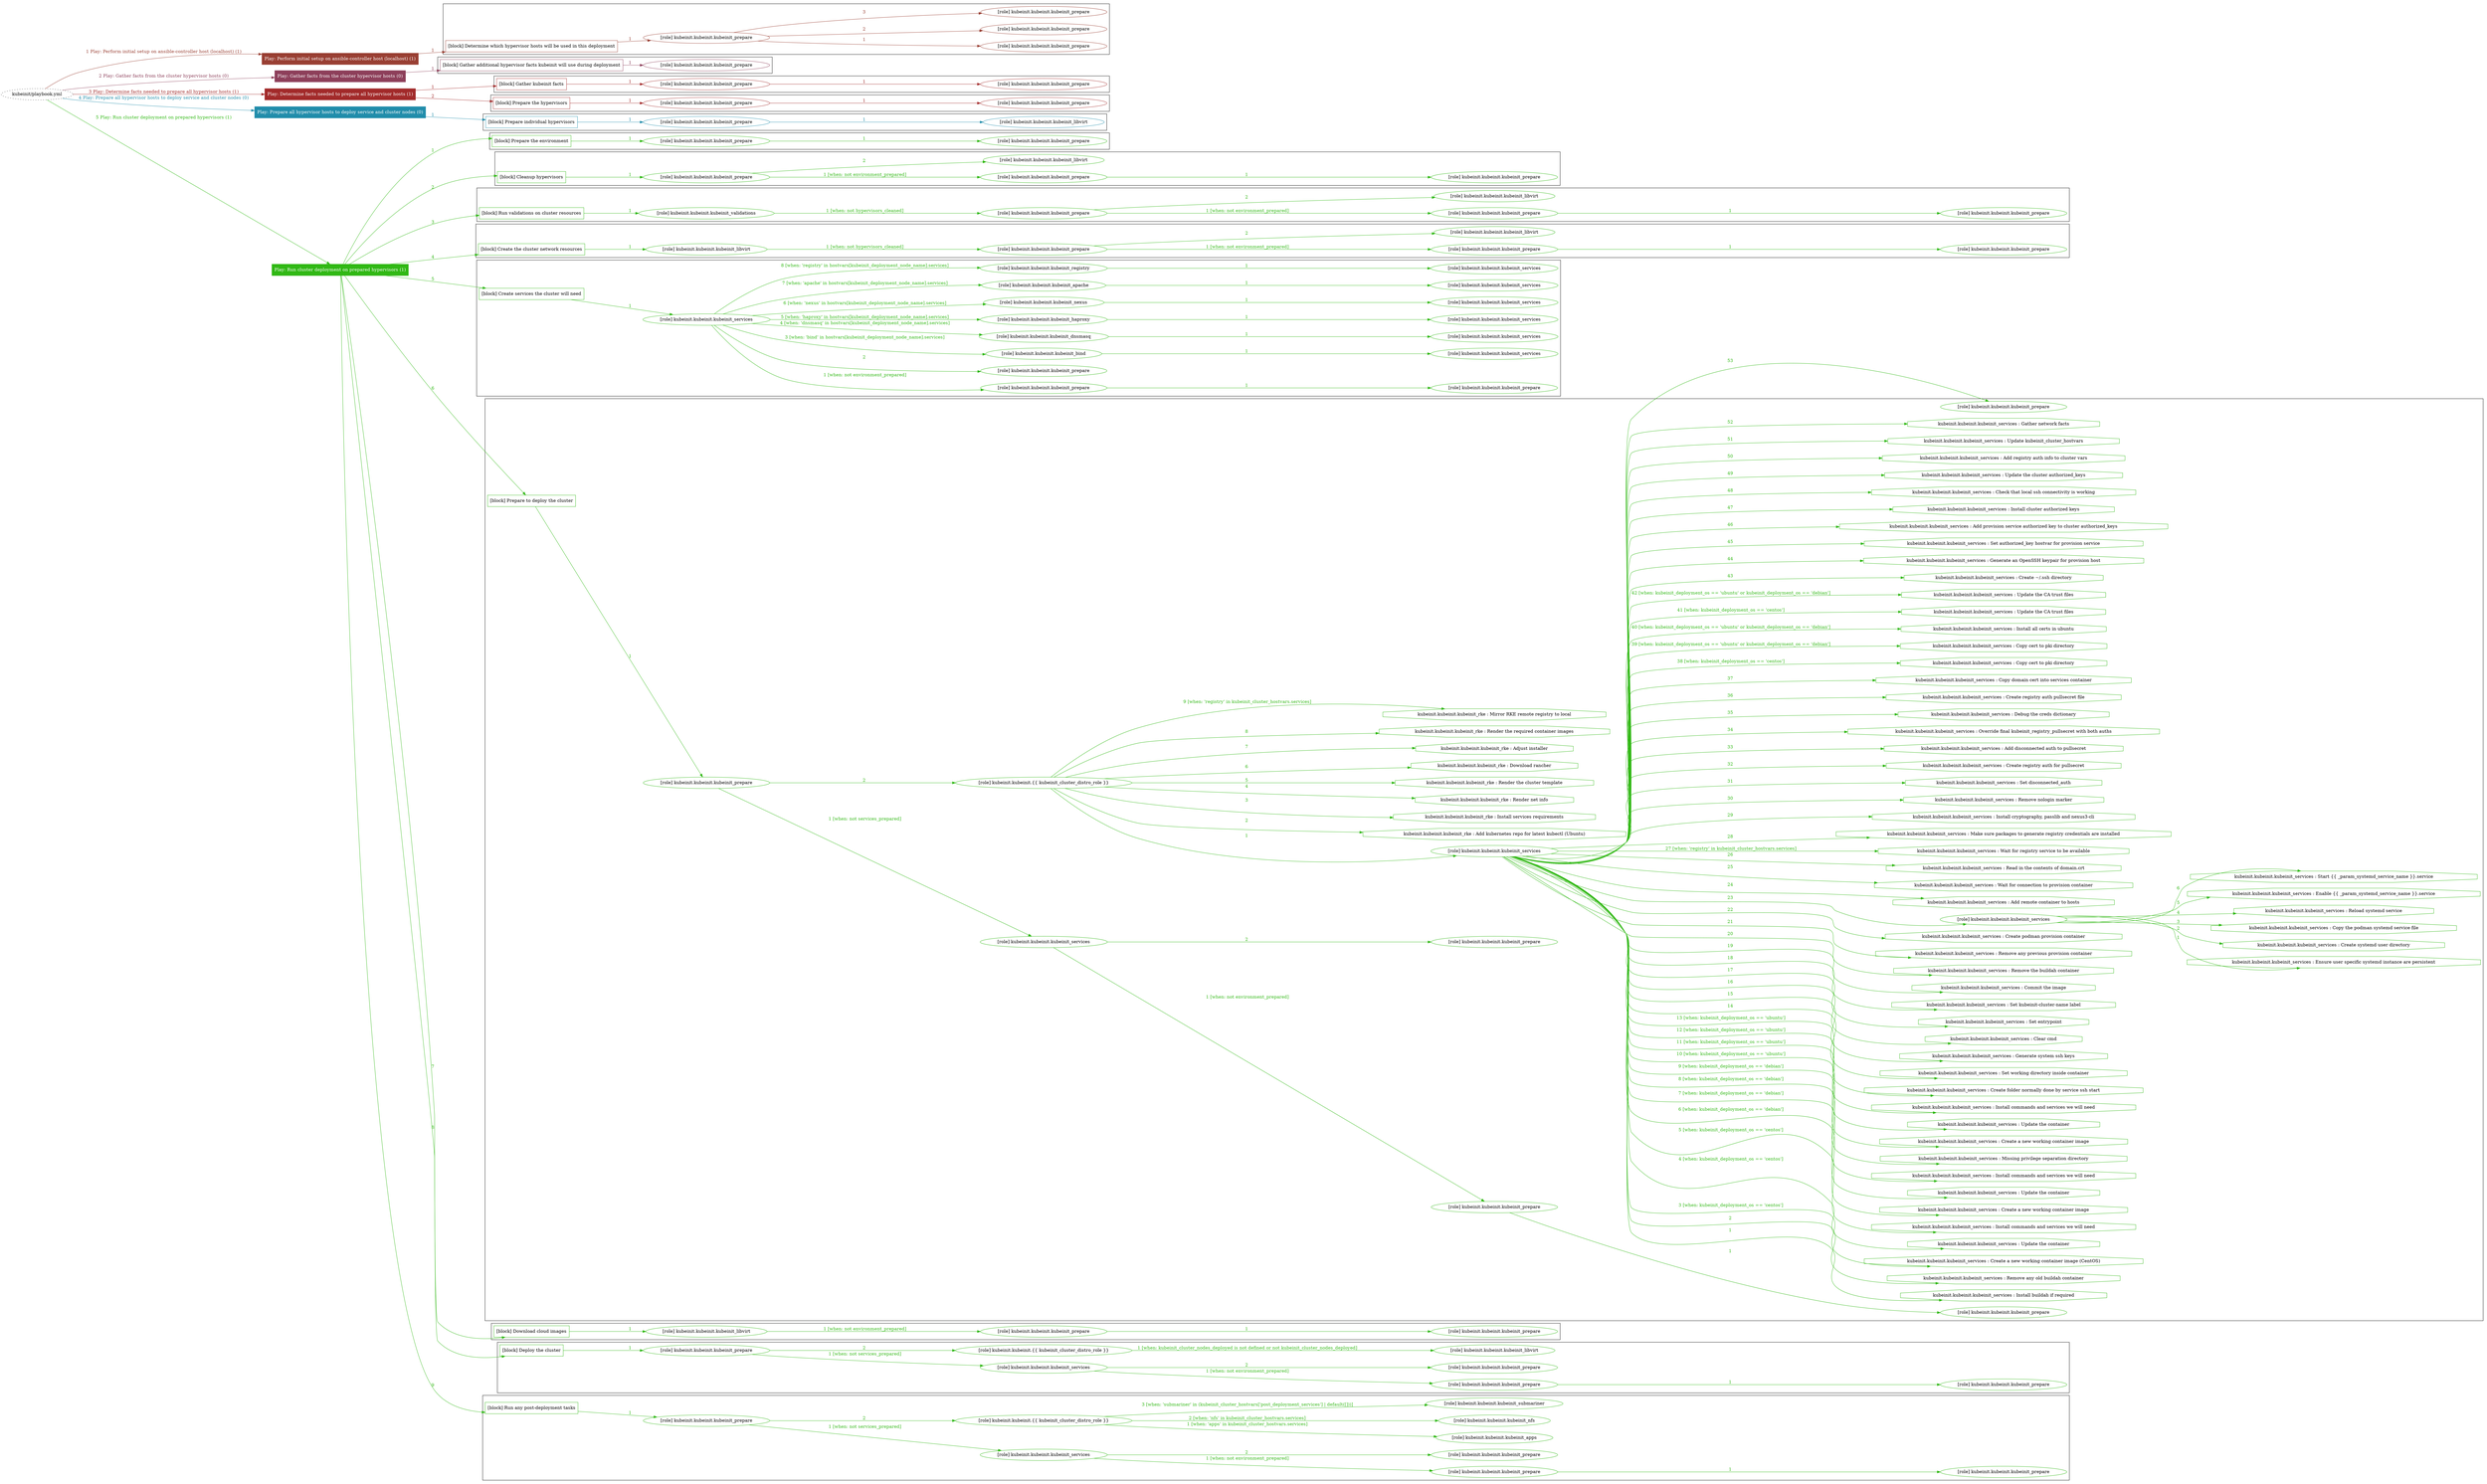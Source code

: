 digraph {
	graph [concentrate=true ordering=in rankdir=LR ratio=fill]
	edge [esep=5 sep=10]
	"kubeinit/playbook.yml" [URL="/home/runner/work/kubeinit/kubeinit/kubeinit/playbook.yml" id=playbook_860fabec style=dotted]
	"kubeinit/playbook.yml" -> play_577f5ef9 [label="1 Play: Perform initial setup on ansible-controller host (localhost) (1)" color="#993f33" fontcolor="#993f33" id=edge_playbook_860fabec_play_577f5ef9 labeltooltip="1 Play: Perform initial setup on ansible-controller host (localhost) (1)" tooltip="1 Play: Perform initial setup on ansible-controller host (localhost) (1)"]
	subgraph "Play: Perform initial setup on ansible-controller host (localhost) (1)" {
		play_577f5ef9 [label="Play: Perform initial setup on ansible-controller host (localhost) (1)" URL="/home/runner/work/kubeinit/kubeinit/kubeinit/playbook.yml" color="#993f33" fontcolor="#ffffff" id=play_577f5ef9 shape=box style=filled tooltip=localhost]
		play_577f5ef9 -> block_a6e77864 [label=1 color="#993f33" fontcolor="#993f33" id=edge_1_play_577f5ef9_block_a6e77864 labeltooltip=1 tooltip=1]
		subgraph cluster_block_a6e77864 {
			block_a6e77864 [label="[block] Determine which hypervisor hosts will be used in this deployment" URL="/home/runner/work/kubeinit/kubeinit/kubeinit/playbook.yml" color="#993f33" id=block_a6e77864 labeltooltip="Determine which hypervisor hosts will be used in this deployment" shape=box tooltip="Determine which hypervisor hosts will be used in this deployment"]
			block_a6e77864 -> role_fa1f51ac [label="1 " color="#993f33" fontcolor="#993f33" id=edge_1_block_a6e77864_role_fa1f51ac labeltooltip="1 " tooltip="1 "]
			subgraph "kubeinit.kubeinit.kubeinit_prepare" {
				role_fa1f51ac [label="[role] kubeinit.kubeinit.kubeinit_prepare" URL="/home/runner/work/kubeinit/kubeinit/kubeinit/playbook.yml" color="#993f33" id=role_fa1f51ac tooltip="kubeinit.kubeinit.kubeinit_prepare"]
				role_fa1f51ac -> role_1c900bf7 [label="1 " color="#993f33" fontcolor="#993f33" id=edge_1_role_fa1f51ac_role_1c900bf7 labeltooltip="1 " tooltip="1 "]
				subgraph "kubeinit.kubeinit.kubeinit_prepare" {
					role_1c900bf7 [label="[role] kubeinit.kubeinit.kubeinit_prepare" URL="/home/runner/.ansible/collections/ansible_collections/kubeinit/kubeinit/roles/kubeinit_prepare/tasks/build_hypervisors_group.yml" color="#993f33" id=role_1c900bf7 tooltip="kubeinit.kubeinit.kubeinit_prepare"]
				}
				role_fa1f51ac -> role_5d11c5c6 [label="2 " color="#993f33" fontcolor="#993f33" id=edge_2_role_fa1f51ac_role_5d11c5c6 labeltooltip="2 " tooltip="2 "]
				subgraph "kubeinit.kubeinit.kubeinit_prepare" {
					role_5d11c5c6 [label="[role] kubeinit.kubeinit.kubeinit_prepare" URL="/home/runner/.ansible/collections/ansible_collections/kubeinit/kubeinit/roles/kubeinit_prepare/tasks/build_hypervisors_group.yml" color="#993f33" id=role_5d11c5c6 tooltip="kubeinit.kubeinit.kubeinit_prepare"]
				}
				role_fa1f51ac -> role_48e91cd8 [label="3 " color="#993f33" fontcolor="#993f33" id=edge_3_role_fa1f51ac_role_48e91cd8 labeltooltip="3 " tooltip="3 "]
				subgraph "kubeinit.kubeinit.kubeinit_prepare" {
					role_48e91cd8 [label="[role] kubeinit.kubeinit.kubeinit_prepare" URL="/home/runner/.ansible/collections/ansible_collections/kubeinit/kubeinit/roles/kubeinit_prepare/tasks/build_hypervisors_group.yml" color="#993f33" id=role_48e91cd8 tooltip="kubeinit.kubeinit.kubeinit_prepare"]
				}
			}
		}
	}
	"kubeinit/playbook.yml" -> play_c203eac7 [label="2 Play: Gather facts from the cluster hypervisor hosts (0)" color="#8d3f5a" fontcolor="#8d3f5a" id=edge_playbook_860fabec_play_c203eac7 labeltooltip="2 Play: Gather facts from the cluster hypervisor hosts (0)" tooltip="2 Play: Gather facts from the cluster hypervisor hosts (0)"]
	subgraph "Play: Gather facts from the cluster hypervisor hosts (0)" {
		play_c203eac7 [label="Play: Gather facts from the cluster hypervisor hosts (0)" URL="/home/runner/work/kubeinit/kubeinit/kubeinit/playbook.yml" color="#8d3f5a" fontcolor="#ffffff" id=play_c203eac7 shape=box style=filled tooltip="Play: Gather facts from the cluster hypervisor hosts (0)"]
		play_c203eac7 -> block_b04c1c90 [label=1 color="#8d3f5a" fontcolor="#8d3f5a" id=edge_1_play_c203eac7_block_b04c1c90 labeltooltip=1 tooltip=1]
		subgraph cluster_block_b04c1c90 {
			block_b04c1c90 [label="[block] Gather additional hypervisor facts kubeinit will use during deployment" URL="/home/runner/work/kubeinit/kubeinit/kubeinit/playbook.yml" color="#8d3f5a" id=block_b04c1c90 labeltooltip="Gather additional hypervisor facts kubeinit will use during deployment" shape=box tooltip="Gather additional hypervisor facts kubeinit will use during deployment"]
			block_b04c1c90 -> role_35248d14 [label="1 " color="#8d3f5a" fontcolor="#8d3f5a" id=edge_1_block_b04c1c90_role_35248d14 labeltooltip="1 " tooltip="1 "]
			subgraph "kubeinit.kubeinit.kubeinit_prepare" {
				role_35248d14 [label="[role] kubeinit.kubeinit.kubeinit_prepare" URL="/home/runner/work/kubeinit/kubeinit/kubeinit/playbook.yml" color="#8d3f5a" id=role_35248d14 tooltip="kubeinit.kubeinit.kubeinit_prepare"]
			}
		}
	}
	"kubeinit/playbook.yml" -> play_598da9d3 [label="3 Play: Determine facts needed to prepare all hypervisor hosts (1)" color="#a22a2a" fontcolor="#a22a2a" id=edge_playbook_860fabec_play_598da9d3 labeltooltip="3 Play: Determine facts needed to prepare all hypervisor hosts (1)" tooltip="3 Play: Determine facts needed to prepare all hypervisor hosts (1)"]
	subgraph "Play: Determine facts needed to prepare all hypervisor hosts (1)" {
		play_598da9d3 [label="Play: Determine facts needed to prepare all hypervisor hosts (1)" URL="/home/runner/work/kubeinit/kubeinit/kubeinit/playbook.yml" color="#a22a2a" fontcolor="#ffffff" id=play_598da9d3 shape=box style=filled tooltip=localhost]
		play_598da9d3 -> block_b9c7f077 [label=1 color="#a22a2a" fontcolor="#a22a2a" id=edge_1_play_598da9d3_block_b9c7f077 labeltooltip=1 tooltip=1]
		subgraph cluster_block_b9c7f077 {
			block_b9c7f077 [label="[block] Gather kubeinit facts" URL="/home/runner/work/kubeinit/kubeinit/kubeinit/playbook.yml" color="#a22a2a" id=block_b9c7f077 labeltooltip="Gather kubeinit facts" shape=box tooltip="Gather kubeinit facts"]
			block_b9c7f077 -> role_3389a6e8 [label="1 " color="#a22a2a" fontcolor="#a22a2a" id=edge_1_block_b9c7f077_role_3389a6e8 labeltooltip="1 " tooltip="1 "]
			subgraph "kubeinit.kubeinit.kubeinit_prepare" {
				role_3389a6e8 [label="[role] kubeinit.kubeinit.kubeinit_prepare" URL="/home/runner/work/kubeinit/kubeinit/kubeinit/playbook.yml" color="#a22a2a" id=role_3389a6e8 tooltip="kubeinit.kubeinit.kubeinit_prepare"]
				role_3389a6e8 -> role_99aebe6b [label="1 " color="#a22a2a" fontcolor="#a22a2a" id=edge_1_role_3389a6e8_role_99aebe6b labeltooltip="1 " tooltip="1 "]
				subgraph "kubeinit.kubeinit.kubeinit_prepare" {
					role_99aebe6b [label="[role] kubeinit.kubeinit.kubeinit_prepare" URL="/home/runner/.ansible/collections/ansible_collections/kubeinit/kubeinit/roles/kubeinit_prepare/tasks/gather_kubeinit_facts.yml" color="#a22a2a" id=role_99aebe6b tooltip="kubeinit.kubeinit.kubeinit_prepare"]
				}
			}
		}
		play_598da9d3 -> block_a32ce7d5 [label=2 color="#a22a2a" fontcolor="#a22a2a" id=edge_2_play_598da9d3_block_a32ce7d5 labeltooltip=2 tooltip=2]
		subgraph cluster_block_a32ce7d5 {
			block_a32ce7d5 [label="[block] Prepare the hypervisors" URL="/home/runner/work/kubeinit/kubeinit/kubeinit/playbook.yml" color="#a22a2a" id=block_a32ce7d5 labeltooltip="Prepare the hypervisors" shape=box tooltip="Prepare the hypervisors"]
			block_a32ce7d5 -> role_fab88caa [label="1 " color="#a22a2a" fontcolor="#a22a2a" id=edge_1_block_a32ce7d5_role_fab88caa labeltooltip="1 " tooltip="1 "]
			subgraph "kubeinit.kubeinit.kubeinit_prepare" {
				role_fab88caa [label="[role] kubeinit.kubeinit.kubeinit_prepare" URL="/home/runner/work/kubeinit/kubeinit/kubeinit/playbook.yml" color="#a22a2a" id=role_fab88caa tooltip="kubeinit.kubeinit.kubeinit_prepare"]
				role_fab88caa -> role_b578954e [label="1 " color="#a22a2a" fontcolor="#a22a2a" id=edge_1_role_fab88caa_role_b578954e labeltooltip="1 " tooltip="1 "]
				subgraph "kubeinit.kubeinit.kubeinit_prepare" {
					role_b578954e [label="[role] kubeinit.kubeinit.kubeinit_prepare" URL="/home/runner/.ansible/collections/ansible_collections/kubeinit/kubeinit/roles/kubeinit_prepare/tasks/gather_kubeinit_facts.yml" color="#a22a2a" id=role_b578954e tooltip="kubeinit.kubeinit.kubeinit_prepare"]
				}
			}
		}
	}
	"kubeinit/playbook.yml" -> play_6e642650 [label="4 Play: Prepare all hypervisor hosts to deploy service and cluster nodes (0)" color="#218dab" fontcolor="#218dab" id=edge_playbook_860fabec_play_6e642650 labeltooltip="4 Play: Prepare all hypervisor hosts to deploy service and cluster nodes (0)" tooltip="4 Play: Prepare all hypervisor hosts to deploy service and cluster nodes (0)"]
	subgraph "Play: Prepare all hypervisor hosts to deploy service and cluster nodes (0)" {
		play_6e642650 [label="Play: Prepare all hypervisor hosts to deploy service and cluster nodes (0)" URL="/home/runner/work/kubeinit/kubeinit/kubeinit/playbook.yml" color="#218dab" fontcolor="#ffffff" id=play_6e642650 shape=box style=filled tooltip="Play: Prepare all hypervisor hosts to deploy service and cluster nodes (0)"]
		play_6e642650 -> block_32be039e [label=1 color="#218dab" fontcolor="#218dab" id=edge_1_play_6e642650_block_32be039e labeltooltip=1 tooltip=1]
		subgraph cluster_block_32be039e {
			block_32be039e [label="[block] Prepare individual hypervisors" URL="/home/runner/work/kubeinit/kubeinit/kubeinit/playbook.yml" color="#218dab" id=block_32be039e labeltooltip="Prepare individual hypervisors" shape=box tooltip="Prepare individual hypervisors"]
			block_32be039e -> role_1b76c286 [label="1 " color="#218dab" fontcolor="#218dab" id=edge_1_block_32be039e_role_1b76c286 labeltooltip="1 " tooltip="1 "]
			subgraph "kubeinit.kubeinit.kubeinit_prepare" {
				role_1b76c286 [label="[role] kubeinit.kubeinit.kubeinit_prepare" URL="/home/runner/work/kubeinit/kubeinit/kubeinit/playbook.yml" color="#218dab" id=role_1b76c286 tooltip="kubeinit.kubeinit.kubeinit_prepare"]
				role_1b76c286 -> role_fd375ef6 [label="1 " color="#218dab" fontcolor="#218dab" id=edge_1_role_1b76c286_role_fd375ef6 labeltooltip="1 " tooltip="1 "]
				subgraph "kubeinit.kubeinit.kubeinit_libvirt" {
					role_fd375ef6 [label="[role] kubeinit.kubeinit.kubeinit_libvirt" URL="/home/runner/.ansible/collections/ansible_collections/kubeinit/kubeinit/roles/kubeinit_prepare/tasks/prepare_hypervisor.yml" color="#218dab" id=role_fd375ef6 tooltip="kubeinit.kubeinit.kubeinit_libvirt"]
				}
			}
		}
	}
	"kubeinit/playbook.yml" -> play_66fec410 [label="5 Play: Run cluster deployment on prepared hypervisors (1)" color="#30b814" fontcolor="#30b814" id=edge_playbook_860fabec_play_66fec410 labeltooltip="5 Play: Run cluster deployment on prepared hypervisors (1)" tooltip="5 Play: Run cluster deployment on prepared hypervisors (1)"]
	subgraph "Play: Run cluster deployment on prepared hypervisors (1)" {
		play_66fec410 [label="Play: Run cluster deployment on prepared hypervisors (1)" URL="/home/runner/work/kubeinit/kubeinit/kubeinit/playbook.yml" color="#30b814" fontcolor="#ffffff" id=play_66fec410 shape=box style=filled tooltip=localhost]
		play_66fec410 -> block_1b2d83a3 [label=1 color="#30b814" fontcolor="#30b814" id=edge_1_play_66fec410_block_1b2d83a3 labeltooltip=1 tooltip=1]
		subgraph cluster_block_1b2d83a3 {
			block_1b2d83a3 [label="[block] Prepare the environment" URL="/home/runner/work/kubeinit/kubeinit/kubeinit/playbook.yml" color="#30b814" id=block_1b2d83a3 labeltooltip="Prepare the environment" shape=box tooltip="Prepare the environment"]
			block_1b2d83a3 -> role_68f81773 [label="1 " color="#30b814" fontcolor="#30b814" id=edge_1_block_1b2d83a3_role_68f81773 labeltooltip="1 " tooltip="1 "]
			subgraph "kubeinit.kubeinit.kubeinit_prepare" {
				role_68f81773 [label="[role] kubeinit.kubeinit.kubeinit_prepare" URL="/home/runner/work/kubeinit/kubeinit/kubeinit/playbook.yml" color="#30b814" id=role_68f81773 tooltip="kubeinit.kubeinit.kubeinit_prepare"]
				role_68f81773 -> role_9ecf90d9 [label="1 " color="#30b814" fontcolor="#30b814" id=edge_1_role_68f81773_role_9ecf90d9 labeltooltip="1 " tooltip="1 "]
				subgraph "kubeinit.kubeinit.kubeinit_prepare" {
					role_9ecf90d9 [label="[role] kubeinit.kubeinit.kubeinit_prepare" URL="/home/runner/.ansible/collections/ansible_collections/kubeinit/kubeinit/roles/kubeinit_prepare/tasks/gather_kubeinit_facts.yml" color="#30b814" id=role_9ecf90d9 tooltip="kubeinit.kubeinit.kubeinit_prepare"]
				}
			}
		}
		play_66fec410 -> block_faf8d6da [label=2 color="#30b814" fontcolor="#30b814" id=edge_2_play_66fec410_block_faf8d6da labeltooltip=2 tooltip=2]
		subgraph cluster_block_faf8d6da {
			block_faf8d6da [label="[block] Cleanup hypervisors" URL="/home/runner/work/kubeinit/kubeinit/kubeinit/playbook.yml" color="#30b814" id=block_faf8d6da labeltooltip="Cleanup hypervisors" shape=box tooltip="Cleanup hypervisors"]
			block_faf8d6da -> role_7e628062 [label="1 " color="#30b814" fontcolor="#30b814" id=edge_1_block_faf8d6da_role_7e628062 labeltooltip="1 " tooltip="1 "]
			subgraph "kubeinit.kubeinit.kubeinit_prepare" {
				role_7e628062 [label="[role] kubeinit.kubeinit.kubeinit_prepare" URL="/home/runner/work/kubeinit/kubeinit/kubeinit/playbook.yml" color="#30b814" id=role_7e628062 tooltip="kubeinit.kubeinit.kubeinit_prepare"]
				role_7e628062 -> role_3cc94631 [label="1 [when: not environment_prepared]" color="#30b814" fontcolor="#30b814" id=edge_1_role_7e628062_role_3cc94631 labeltooltip="1 [when: not environment_prepared]" tooltip="1 [when: not environment_prepared]"]
				subgraph "kubeinit.kubeinit.kubeinit_prepare" {
					role_3cc94631 [label="[role] kubeinit.kubeinit.kubeinit_prepare" URL="/home/runner/.ansible/collections/ansible_collections/kubeinit/kubeinit/roles/kubeinit_prepare/tasks/cleanup_hypervisors.yml" color="#30b814" id=role_3cc94631 tooltip="kubeinit.kubeinit.kubeinit_prepare"]
					role_3cc94631 -> role_a63fa050 [label="1 " color="#30b814" fontcolor="#30b814" id=edge_1_role_3cc94631_role_a63fa050 labeltooltip="1 " tooltip="1 "]
					subgraph "kubeinit.kubeinit.kubeinit_prepare" {
						role_a63fa050 [label="[role] kubeinit.kubeinit.kubeinit_prepare" URL="/home/runner/.ansible/collections/ansible_collections/kubeinit/kubeinit/roles/kubeinit_prepare/tasks/gather_kubeinit_facts.yml" color="#30b814" id=role_a63fa050 tooltip="kubeinit.kubeinit.kubeinit_prepare"]
					}
				}
				role_7e628062 -> role_79d9f59d [label="2 " color="#30b814" fontcolor="#30b814" id=edge_2_role_7e628062_role_79d9f59d labeltooltip="2 " tooltip="2 "]
				subgraph "kubeinit.kubeinit.kubeinit_libvirt" {
					role_79d9f59d [label="[role] kubeinit.kubeinit.kubeinit_libvirt" URL="/home/runner/.ansible/collections/ansible_collections/kubeinit/kubeinit/roles/kubeinit_prepare/tasks/cleanup_hypervisors.yml" color="#30b814" id=role_79d9f59d tooltip="kubeinit.kubeinit.kubeinit_libvirt"]
				}
			}
		}
		play_66fec410 -> block_77d05f9c [label=3 color="#30b814" fontcolor="#30b814" id=edge_3_play_66fec410_block_77d05f9c labeltooltip=3 tooltip=3]
		subgraph cluster_block_77d05f9c {
			block_77d05f9c [label="[block] Run validations on cluster resources" URL="/home/runner/work/kubeinit/kubeinit/kubeinit/playbook.yml" color="#30b814" id=block_77d05f9c labeltooltip="Run validations on cluster resources" shape=box tooltip="Run validations on cluster resources"]
			block_77d05f9c -> role_6b196374 [label="1 " color="#30b814" fontcolor="#30b814" id=edge_1_block_77d05f9c_role_6b196374 labeltooltip="1 " tooltip="1 "]
			subgraph "kubeinit.kubeinit.kubeinit_validations" {
				role_6b196374 [label="[role] kubeinit.kubeinit.kubeinit_validations" URL="/home/runner/work/kubeinit/kubeinit/kubeinit/playbook.yml" color="#30b814" id=role_6b196374 tooltip="kubeinit.kubeinit.kubeinit_validations"]
				role_6b196374 -> role_92395af9 [label="1 [when: not hypervisors_cleaned]" color="#30b814" fontcolor="#30b814" id=edge_1_role_6b196374_role_92395af9 labeltooltip="1 [when: not hypervisors_cleaned]" tooltip="1 [when: not hypervisors_cleaned]"]
				subgraph "kubeinit.kubeinit.kubeinit_prepare" {
					role_92395af9 [label="[role] kubeinit.kubeinit.kubeinit_prepare" URL="/home/runner/.ansible/collections/ansible_collections/kubeinit/kubeinit/roles/kubeinit_validations/tasks/main.yml" color="#30b814" id=role_92395af9 tooltip="kubeinit.kubeinit.kubeinit_prepare"]
					role_92395af9 -> role_e44d8d97 [label="1 [when: not environment_prepared]" color="#30b814" fontcolor="#30b814" id=edge_1_role_92395af9_role_e44d8d97 labeltooltip="1 [when: not environment_prepared]" tooltip="1 [when: not environment_prepared]"]
					subgraph "kubeinit.kubeinit.kubeinit_prepare" {
						role_e44d8d97 [label="[role] kubeinit.kubeinit.kubeinit_prepare" URL="/home/runner/.ansible/collections/ansible_collections/kubeinit/kubeinit/roles/kubeinit_prepare/tasks/cleanup_hypervisors.yml" color="#30b814" id=role_e44d8d97 tooltip="kubeinit.kubeinit.kubeinit_prepare"]
						role_e44d8d97 -> role_13f0eb65 [label="1 " color="#30b814" fontcolor="#30b814" id=edge_1_role_e44d8d97_role_13f0eb65 labeltooltip="1 " tooltip="1 "]
						subgraph "kubeinit.kubeinit.kubeinit_prepare" {
							role_13f0eb65 [label="[role] kubeinit.kubeinit.kubeinit_prepare" URL="/home/runner/.ansible/collections/ansible_collections/kubeinit/kubeinit/roles/kubeinit_prepare/tasks/gather_kubeinit_facts.yml" color="#30b814" id=role_13f0eb65 tooltip="kubeinit.kubeinit.kubeinit_prepare"]
						}
					}
					role_92395af9 -> role_94f78315 [label="2 " color="#30b814" fontcolor="#30b814" id=edge_2_role_92395af9_role_94f78315 labeltooltip="2 " tooltip="2 "]
					subgraph "kubeinit.kubeinit.kubeinit_libvirt" {
						role_94f78315 [label="[role] kubeinit.kubeinit.kubeinit_libvirt" URL="/home/runner/.ansible/collections/ansible_collections/kubeinit/kubeinit/roles/kubeinit_prepare/tasks/cleanup_hypervisors.yml" color="#30b814" id=role_94f78315 tooltip="kubeinit.kubeinit.kubeinit_libvirt"]
					}
				}
			}
		}
		play_66fec410 -> block_39aa51a3 [label=4 color="#30b814" fontcolor="#30b814" id=edge_4_play_66fec410_block_39aa51a3 labeltooltip=4 tooltip=4]
		subgraph cluster_block_39aa51a3 {
			block_39aa51a3 [label="[block] Create the cluster network resources" URL="/home/runner/work/kubeinit/kubeinit/kubeinit/playbook.yml" color="#30b814" id=block_39aa51a3 labeltooltip="Create the cluster network resources" shape=box tooltip="Create the cluster network resources"]
			block_39aa51a3 -> role_1ab9c7db [label="1 " color="#30b814" fontcolor="#30b814" id=edge_1_block_39aa51a3_role_1ab9c7db labeltooltip="1 " tooltip="1 "]
			subgraph "kubeinit.kubeinit.kubeinit_libvirt" {
				role_1ab9c7db [label="[role] kubeinit.kubeinit.kubeinit_libvirt" URL="/home/runner/work/kubeinit/kubeinit/kubeinit/playbook.yml" color="#30b814" id=role_1ab9c7db tooltip="kubeinit.kubeinit.kubeinit_libvirt"]
				role_1ab9c7db -> role_9e60f031 [label="1 [when: not hypervisors_cleaned]" color="#30b814" fontcolor="#30b814" id=edge_1_role_1ab9c7db_role_9e60f031 labeltooltip="1 [when: not hypervisors_cleaned]" tooltip="1 [when: not hypervisors_cleaned]"]
				subgraph "kubeinit.kubeinit.kubeinit_prepare" {
					role_9e60f031 [label="[role] kubeinit.kubeinit.kubeinit_prepare" URL="/home/runner/.ansible/collections/ansible_collections/kubeinit/kubeinit/roles/kubeinit_libvirt/tasks/create_network.yml" color="#30b814" id=role_9e60f031 tooltip="kubeinit.kubeinit.kubeinit_prepare"]
					role_9e60f031 -> role_b2cc8485 [label="1 [when: not environment_prepared]" color="#30b814" fontcolor="#30b814" id=edge_1_role_9e60f031_role_b2cc8485 labeltooltip="1 [when: not environment_prepared]" tooltip="1 [when: not environment_prepared]"]
					subgraph "kubeinit.kubeinit.kubeinit_prepare" {
						role_b2cc8485 [label="[role] kubeinit.kubeinit.kubeinit_prepare" URL="/home/runner/.ansible/collections/ansible_collections/kubeinit/kubeinit/roles/kubeinit_prepare/tasks/cleanup_hypervisors.yml" color="#30b814" id=role_b2cc8485 tooltip="kubeinit.kubeinit.kubeinit_prepare"]
						role_b2cc8485 -> role_5fa46cb9 [label="1 " color="#30b814" fontcolor="#30b814" id=edge_1_role_b2cc8485_role_5fa46cb9 labeltooltip="1 " tooltip="1 "]
						subgraph "kubeinit.kubeinit.kubeinit_prepare" {
							role_5fa46cb9 [label="[role] kubeinit.kubeinit.kubeinit_prepare" URL="/home/runner/.ansible/collections/ansible_collections/kubeinit/kubeinit/roles/kubeinit_prepare/tasks/gather_kubeinit_facts.yml" color="#30b814" id=role_5fa46cb9 tooltip="kubeinit.kubeinit.kubeinit_prepare"]
						}
					}
					role_9e60f031 -> role_0991f4db [label="2 " color="#30b814" fontcolor="#30b814" id=edge_2_role_9e60f031_role_0991f4db labeltooltip="2 " tooltip="2 "]
					subgraph "kubeinit.kubeinit.kubeinit_libvirt" {
						role_0991f4db [label="[role] kubeinit.kubeinit.kubeinit_libvirt" URL="/home/runner/.ansible/collections/ansible_collections/kubeinit/kubeinit/roles/kubeinit_prepare/tasks/cleanup_hypervisors.yml" color="#30b814" id=role_0991f4db tooltip="kubeinit.kubeinit.kubeinit_libvirt"]
					}
				}
			}
		}
		play_66fec410 -> block_1fcdcfaa [label=5 color="#30b814" fontcolor="#30b814" id=edge_5_play_66fec410_block_1fcdcfaa labeltooltip=5 tooltip=5]
		subgraph cluster_block_1fcdcfaa {
			block_1fcdcfaa [label="[block] Create services the cluster will need" URL="/home/runner/work/kubeinit/kubeinit/kubeinit/playbook.yml" color="#30b814" id=block_1fcdcfaa labeltooltip="Create services the cluster will need" shape=box tooltip="Create services the cluster will need"]
			block_1fcdcfaa -> role_590eab65 [label="1 " color="#30b814" fontcolor="#30b814" id=edge_1_block_1fcdcfaa_role_590eab65 labeltooltip="1 " tooltip="1 "]
			subgraph "kubeinit.kubeinit.kubeinit_services" {
				role_590eab65 [label="[role] kubeinit.kubeinit.kubeinit_services" URL="/home/runner/work/kubeinit/kubeinit/kubeinit/playbook.yml" color="#30b814" id=role_590eab65 tooltip="kubeinit.kubeinit.kubeinit_services"]
				role_590eab65 -> role_0b259ea2 [label="1 [when: not environment_prepared]" color="#30b814" fontcolor="#30b814" id=edge_1_role_590eab65_role_0b259ea2 labeltooltip="1 [when: not environment_prepared]" tooltip="1 [when: not environment_prepared]"]
				subgraph "kubeinit.kubeinit.kubeinit_prepare" {
					role_0b259ea2 [label="[role] kubeinit.kubeinit.kubeinit_prepare" URL="/home/runner/.ansible/collections/ansible_collections/kubeinit/kubeinit/roles/kubeinit_services/tasks/main.yml" color="#30b814" id=role_0b259ea2 tooltip="kubeinit.kubeinit.kubeinit_prepare"]
					role_0b259ea2 -> role_b3b47bea [label="1 " color="#30b814" fontcolor="#30b814" id=edge_1_role_0b259ea2_role_b3b47bea labeltooltip="1 " tooltip="1 "]
					subgraph "kubeinit.kubeinit.kubeinit_prepare" {
						role_b3b47bea [label="[role] kubeinit.kubeinit.kubeinit_prepare" URL="/home/runner/.ansible/collections/ansible_collections/kubeinit/kubeinit/roles/kubeinit_prepare/tasks/gather_kubeinit_facts.yml" color="#30b814" id=role_b3b47bea tooltip="kubeinit.kubeinit.kubeinit_prepare"]
					}
				}
				role_590eab65 -> role_b43e84c7 [label="2 " color="#30b814" fontcolor="#30b814" id=edge_2_role_590eab65_role_b43e84c7 labeltooltip="2 " tooltip="2 "]
				subgraph "kubeinit.kubeinit.kubeinit_prepare" {
					role_b43e84c7 [label="[role] kubeinit.kubeinit.kubeinit_prepare" URL="/home/runner/.ansible/collections/ansible_collections/kubeinit/kubeinit/roles/kubeinit_services/tasks/00_create_service_pod.yml" color="#30b814" id=role_b43e84c7 tooltip="kubeinit.kubeinit.kubeinit_prepare"]
				}
				role_590eab65 -> role_90a2221f [label="3 [when: 'bind' in hostvars[kubeinit_deployment_node_name].services]" color="#30b814" fontcolor="#30b814" id=edge_3_role_590eab65_role_90a2221f labeltooltip="3 [when: 'bind' in hostvars[kubeinit_deployment_node_name].services]" tooltip="3 [when: 'bind' in hostvars[kubeinit_deployment_node_name].services]"]
				subgraph "kubeinit.kubeinit.kubeinit_bind" {
					role_90a2221f [label="[role] kubeinit.kubeinit.kubeinit_bind" URL="/home/runner/.ansible/collections/ansible_collections/kubeinit/kubeinit/roles/kubeinit_services/tasks/start_services_containers.yml" color="#30b814" id=role_90a2221f tooltip="kubeinit.kubeinit.kubeinit_bind"]
					role_90a2221f -> role_5705e43f [label="1 " color="#30b814" fontcolor="#30b814" id=edge_1_role_90a2221f_role_5705e43f labeltooltip="1 " tooltip="1 "]
					subgraph "kubeinit.kubeinit.kubeinit_services" {
						role_5705e43f [label="[role] kubeinit.kubeinit.kubeinit_services" URL="/home/runner/.ansible/collections/ansible_collections/kubeinit/kubeinit/roles/kubeinit_bind/tasks/main.yml" color="#30b814" id=role_5705e43f tooltip="kubeinit.kubeinit.kubeinit_services"]
					}
				}
				role_590eab65 -> role_e679e862 [label="4 [when: 'dnsmasq' in hostvars[kubeinit_deployment_node_name].services]" color="#30b814" fontcolor="#30b814" id=edge_4_role_590eab65_role_e679e862 labeltooltip="4 [when: 'dnsmasq' in hostvars[kubeinit_deployment_node_name].services]" tooltip="4 [when: 'dnsmasq' in hostvars[kubeinit_deployment_node_name].services]"]
				subgraph "kubeinit.kubeinit.kubeinit_dnsmasq" {
					role_e679e862 [label="[role] kubeinit.kubeinit.kubeinit_dnsmasq" URL="/home/runner/.ansible/collections/ansible_collections/kubeinit/kubeinit/roles/kubeinit_services/tasks/start_services_containers.yml" color="#30b814" id=role_e679e862 tooltip="kubeinit.kubeinit.kubeinit_dnsmasq"]
					role_e679e862 -> role_1f99f95e [label="1 " color="#30b814" fontcolor="#30b814" id=edge_1_role_e679e862_role_1f99f95e labeltooltip="1 " tooltip="1 "]
					subgraph "kubeinit.kubeinit.kubeinit_services" {
						role_1f99f95e [label="[role] kubeinit.kubeinit.kubeinit_services" URL="/home/runner/.ansible/collections/ansible_collections/kubeinit/kubeinit/roles/kubeinit_dnsmasq/tasks/main.yml" color="#30b814" id=role_1f99f95e tooltip="kubeinit.kubeinit.kubeinit_services"]
					}
				}
				role_590eab65 -> role_d47dcdc2 [label="5 [when: 'haproxy' in hostvars[kubeinit_deployment_node_name].services]" color="#30b814" fontcolor="#30b814" id=edge_5_role_590eab65_role_d47dcdc2 labeltooltip="5 [when: 'haproxy' in hostvars[kubeinit_deployment_node_name].services]" tooltip="5 [when: 'haproxy' in hostvars[kubeinit_deployment_node_name].services]"]
				subgraph "kubeinit.kubeinit.kubeinit_haproxy" {
					role_d47dcdc2 [label="[role] kubeinit.kubeinit.kubeinit_haproxy" URL="/home/runner/.ansible/collections/ansible_collections/kubeinit/kubeinit/roles/kubeinit_services/tasks/start_services_containers.yml" color="#30b814" id=role_d47dcdc2 tooltip="kubeinit.kubeinit.kubeinit_haproxy"]
					role_d47dcdc2 -> role_bc25c3d3 [label="1 " color="#30b814" fontcolor="#30b814" id=edge_1_role_d47dcdc2_role_bc25c3d3 labeltooltip="1 " tooltip="1 "]
					subgraph "kubeinit.kubeinit.kubeinit_services" {
						role_bc25c3d3 [label="[role] kubeinit.kubeinit.kubeinit_services" URL="/home/runner/.ansible/collections/ansible_collections/kubeinit/kubeinit/roles/kubeinit_haproxy/tasks/main.yml" color="#30b814" id=role_bc25c3d3 tooltip="kubeinit.kubeinit.kubeinit_services"]
					}
				}
				role_590eab65 -> role_daf26f8a [label="6 [when: 'nexus' in hostvars[kubeinit_deployment_node_name].services]" color="#30b814" fontcolor="#30b814" id=edge_6_role_590eab65_role_daf26f8a labeltooltip="6 [when: 'nexus' in hostvars[kubeinit_deployment_node_name].services]" tooltip="6 [when: 'nexus' in hostvars[kubeinit_deployment_node_name].services]"]
				subgraph "kubeinit.kubeinit.kubeinit_nexus" {
					role_daf26f8a [label="[role] kubeinit.kubeinit.kubeinit_nexus" URL="/home/runner/.ansible/collections/ansible_collections/kubeinit/kubeinit/roles/kubeinit_services/tasks/start_services_containers.yml" color="#30b814" id=role_daf26f8a tooltip="kubeinit.kubeinit.kubeinit_nexus"]
					role_daf26f8a -> role_49aa6149 [label="1 " color="#30b814" fontcolor="#30b814" id=edge_1_role_daf26f8a_role_49aa6149 labeltooltip="1 " tooltip="1 "]
					subgraph "kubeinit.kubeinit.kubeinit_services" {
						role_49aa6149 [label="[role] kubeinit.kubeinit.kubeinit_services" URL="/home/runner/.ansible/collections/ansible_collections/kubeinit/kubeinit/roles/kubeinit_nexus/tasks/main.yml" color="#30b814" id=role_49aa6149 tooltip="kubeinit.kubeinit.kubeinit_services"]
					}
				}
				role_590eab65 -> role_914cf37c [label="7 [when: 'apache' in hostvars[kubeinit_deployment_node_name].services]" color="#30b814" fontcolor="#30b814" id=edge_7_role_590eab65_role_914cf37c labeltooltip="7 [when: 'apache' in hostvars[kubeinit_deployment_node_name].services]" tooltip="7 [when: 'apache' in hostvars[kubeinit_deployment_node_name].services]"]
				subgraph "kubeinit.kubeinit.kubeinit_apache" {
					role_914cf37c [label="[role] kubeinit.kubeinit.kubeinit_apache" URL="/home/runner/.ansible/collections/ansible_collections/kubeinit/kubeinit/roles/kubeinit_services/tasks/start_services_containers.yml" color="#30b814" id=role_914cf37c tooltip="kubeinit.kubeinit.kubeinit_apache"]
					role_914cf37c -> role_cfb3aa23 [label="1 " color="#30b814" fontcolor="#30b814" id=edge_1_role_914cf37c_role_cfb3aa23 labeltooltip="1 " tooltip="1 "]
					subgraph "kubeinit.kubeinit.kubeinit_services" {
						role_cfb3aa23 [label="[role] kubeinit.kubeinit.kubeinit_services" URL="/home/runner/.ansible/collections/ansible_collections/kubeinit/kubeinit/roles/kubeinit_apache/tasks/main.yml" color="#30b814" id=role_cfb3aa23 tooltip="kubeinit.kubeinit.kubeinit_services"]
					}
				}
				role_590eab65 -> role_750d26ce [label="8 [when: 'registry' in hostvars[kubeinit_deployment_node_name].services]" color="#30b814" fontcolor="#30b814" id=edge_8_role_590eab65_role_750d26ce labeltooltip="8 [when: 'registry' in hostvars[kubeinit_deployment_node_name].services]" tooltip="8 [when: 'registry' in hostvars[kubeinit_deployment_node_name].services]"]
				subgraph "kubeinit.kubeinit.kubeinit_registry" {
					role_750d26ce [label="[role] kubeinit.kubeinit.kubeinit_registry" URL="/home/runner/.ansible/collections/ansible_collections/kubeinit/kubeinit/roles/kubeinit_services/tasks/start_services_containers.yml" color="#30b814" id=role_750d26ce tooltip="kubeinit.kubeinit.kubeinit_registry"]
					role_750d26ce -> role_e4f1051a [label="1 " color="#30b814" fontcolor="#30b814" id=edge_1_role_750d26ce_role_e4f1051a labeltooltip="1 " tooltip="1 "]
					subgraph "kubeinit.kubeinit.kubeinit_services" {
						role_e4f1051a [label="[role] kubeinit.kubeinit.kubeinit_services" URL="/home/runner/.ansible/collections/ansible_collections/kubeinit/kubeinit/roles/kubeinit_registry/tasks/main.yml" color="#30b814" id=role_e4f1051a tooltip="kubeinit.kubeinit.kubeinit_services"]
					}
				}
			}
		}
		play_66fec410 -> block_8e52a28b [label=6 color="#30b814" fontcolor="#30b814" id=edge_6_play_66fec410_block_8e52a28b labeltooltip=6 tooltip=6]
		subgraph cluster_block_8e52a28b {
			block_8e52a28b [label="[block] Prepare to deploy the cluster" URL="/home/runner/work/kubeinit/kubeinit/kubeinit/playbook.yml" color="#30b814" id=block_8e52a28b labeltooltip="Prepare to deploy the cluster" shape=box tooltip="Prepare to deploy the cluster"]
			block_8e52a28b -> role_50d6af1a [label="1 " color="#30b814" fontcolor="#30b814" id=edge_1_block_8e52a28b_role_50d6af1a labeltooltip="1 " tooltip="1 "]
			subgraph "kubeinit.kubeinit.kubeinit_prepare" {
				role_50d6af1a [label="[role] kubeinit.kubeinit.kubeinit_prepare" URL="/home/runner/work/kubeinit/kubeinit/kubeinit/playbook.yml" color="#30b814" id=role_50d6af1a tooltip="kubeinit.kubeinit.kubeinit_prepare"]
				role_50d6af1a -> role_d31d179f [label="1 [when: not services_prepared]" color="#30b814" fontcolor="#30b814" id=edge_1_role_50d6af1a_role_d31d179f labeltooltip="1 [when: not services_prepared]" tooltip="1 [when: not services_prepared]"]
				subgraph "kubeinit.kubeinit.kubeinit_services" {
					role_d31d179f [label="[role] kubeinit.kubeinit.kubeinit_services" URL="/home/runner/.ansible/collections/ansible_collections/kubeinit/kubeinit/roles/kubeinit_prepare/tasks/prepare_cluster.yml" color="#30b814" id=role_d31d179f tooltip="kubeinit.kubeinit.kubeinit_services"]
					role_d31d179f -> role_eb5bc4c3 [label="1 [when: not environment_prepared]" color="#30b814" fontcolor="#30b814" id=edge_1_role_d31d179f_role_eb5bc4c3 labeltooltip="1 [when: not environment_prepared]" tooltip="1 [when: not environment_prepared]"]
					subgraph "kubeinit.kubeinit.kubeinit_prepare" {
						role_eb5bc4c3 [label="[role] kubeinit.kubeinit.kubeinit_prepare" URL="/home/runner/.ansible/collections/ansible_collections/kubeinit/kubeinit/roles/kubeinit_services/tasks/prepare_services.yml" color="#30b814" id=role_eb5bc4c3 tooltip="kubeinit.kubeinit.kubeinit_prepare"]
						role_eb5bc4c3 -> role_41ab3343 [label="1 " color="#30b814" fontcolor="#30b814" id=edge_1_role_eb5bc4c3_role_41ab3343 labeltooltip="1 " tooltip="1 "]
						subgraph "kubeinit.kubeinit.kubeinit_prepare" {
							role_41ab3343 [label="[role] kubeinit.kubeinit.kubeinit_prepare" URL="/home/runner/.ansible/collections/ansible_collections/kubeinit/kubeinit/roles/kubeinit_prepare/tasks/gather_kubeinit_facts.yml" color="#30b814" id=role_41ab3343 tooltip="kubeinit.kubeinit.kubeinit_prepare"]
						}
					}
					role_d31d179f -> role_66bbd9f7 [label="2 " color="#30b814" fontcolor="#30b814" id=edge_2_role_d31d179f_role_66bbd9f7 labeltooltip="2 " tooltip="2 "]
					subgraph "kubeinit.kubeinit.kubeinit_prepare" {
						role_66bbd9f7 [label="[role] kubeinit.kubeinit.kubeinit_prepare" URL="/home/runner/.ansible/collections/ansible_collections/kubeinit/kubeinit/roles/kubeinit_services/tasks/prepare_services.yml" color="#30b814" id=role_66bbd9f7 tooltip="kubeinit.kubeinit.kubeinit_prepare"]
					}
				}
				role_50d6af1a -> role_e590c9fe [label="2 " color="#30b814" fontcolor="#30b814" id=edge_2_role_50d6af1a_role_e590c9fe labeltooltip="2 " tooltip="2 "]
				subgraph "kubeinit.kubeinit.{{ kubeinit_cluster_distro_role }}" {
					role_e590c9fe [label="[role] kubeinit.kubeinit.{{ kubeinit_cluster_distro_role }}" URL="/home/runner/.ansible/collections/ansible_collections/kubeinit/kubeinit/roles/kubeinit_prepare/tasks/prepare_cluster.yml" color="#30b814" id=role_e590c9fe tooltip="kubeinit.kubeinit.{{ kubeinit_cluster_distro_role }}"]
					role_e590c9fe -> role_73e4058d [label="1 " color="#30b814" fontcolor="#30b814" id=edge_1_role_e590c9fe_role_73e4058d labeltooltip="1 " tooltip="1 "]
					subgraph "kubeinit.kubeinit.kubeinit_services" {
						role_73e4058d [label="[role] kubeinit.kubeinit.kubeinit_services" URL="/home/runner/.ansible/collections/ansible_collections/kubeinit/kubeinit/roles/kubeinit_rke/tasks/prepare_cluster.yml" color="#30b814" id=role_73e4058d tooltip="kubeinit.kubeinit.kubeinit_services"]
						task_054322d0 [label="kubeinit.kubeinit.kubeinit_services : Install buildah if required" URL="/home/runner/.ansible/collections/ansible_collections/kubeinit/kubeinit/roles/kubeinit_services/tasks/create_provision_container.yml" color="#30b814" id=task_054322d0 shape=octagon tooltip="kubeinit.kubeinit.kubeinit_services : Install buildah if required"]
						role_73e4058d -> task_054322d0 [label="1 " color="#30b814" fontcolor="#30b814" id=edge_1_role_73e4058d_task_054322d0 labeltooltip="1 " tooltip="1 "]
						task_967b6a26 [label="kubeinit.kubeinit.kubeinit_services : Remove any old buildah container" URL="/home/runner/.ansible/collections/ansible_collections/kubeinit/kubeinit/roles/kubeinit_services/tasks/create_provision_container.yml" color="#30b814" id=task_967b6a26 shape=octagon tooltip="kubeinit.kubeinit.kubeinit_services : Remove any old buildah container"]
						role_73e4058d -> task_967b6a26 [label="2 " color="#30b814" fontcolor="#30b814" id=edge_2_role_73e4058d_task_967b6a26 labeltooltip="2 " tooltip="2 "]
						task_212161ec [label="kubeinit.kubeinit.kubeinit_services : Create a new working container image (CentOS)" URL="/home/runner/.ansible/collections/ansible_collections/kubeinit/kubeinit/roles/kubeinit_services/tasks/create_provision_container.yml" color="#30b814" id=task_212161ec shape=octagon tooltip="kubeinit.kubeinit.kubeinit_services : Create a new working container image (CentOS)"]
						role_73e4058d -> task_212161ec [label="3 [when: kubeinit_deployment_os == 'centos']" color="#30b814" fontcolor="#30b814" id=edge_3_role_73e4058d_task_212161ec labeltooltip="3 [when: kubeinit_deployment_os == 'centos']" tooltip="3 [when: kubeinit_deployment_os == 'centos']"]
						task_77851924 [label="kubeinit.kubeinit.kubeinit_services : Update the container" URL="/home/runner/.ansible/collections/ansible_collections/kubeinit/kubeinit/roles/kubeinit_services/tasks/create_provision_container.yml" color="#30b814" id=task_77851924 shape=octagon tooltip="kubeinit.kubeinit.kubeinit_services : Update the container"]
						role_73e4058d -> task_77851924 [label="4 [when: kubeinit_deployment_os == 'centos']" color="#30b814" fontcolor="#30b814" id=edge_4_role_73e4058d_task_77851924 labeltooltip="4 [when: kubeinit_deployment_os == 'centos']" tooltip="4 [when: kubeinit_deployment_os == 'centos']"]
						task_3069a955 [label="kubeinit.kubeinit.kubeinit_services : Install commands and services we will need" URL="/home/runner/.ansible/collections/ansible_collections/kubeinit/kubeinit/roles/kubeinit_services/tasks/create_provision_container.yml" color="#30b814" id=task_3069a955 shape=octagon tooltip="kubeinit.kubeinit.kubeinit_services : Install commands and services we will need"]
						role_73e4058d -> task_3069a955 [label="5 [when: kubeinit_deployment_os == 'centos']" color="#30b814" fontcolor="#30b814" id=edge_5_role_73e4058d_task_3069a955 labeltooltip="5 [when: kubeinit_deployment_os == 'centos']" tooltip="5 [when: kubeinit_deployment_os == 'centos']"]
						task_41502d6a [label="kubeinit.kubeinit.kubeinit_services : Create a new working container image" URL="/home/runner/.ansible/collections/ansible_collections/kubeinit/kubeinit/roles/kubeinit_services/tasks/create_provision_container.yml" color="#30b814" id=task_41502d6a shape=octagon tooltip="kubeinit.kubeinit.kubeinit_services : Create a new working container image"]
						role_73e4058d -> task_41502d6a [label="6 [when: kubeinit_deployment_os == 'debian']" color="#30b814" fontcolor="#30b814" id=edge_6_role_73e4058d_task_41502d6a labeltooltip="6 [when: kubeinit_deployment_os == 'debian']" tooltip="6 [when: kubeinit_deployment_os == 'debian']"]
						task_12936ddf [label="kubeinit.kubeinit.kubeinit_services : Update the container" URL="/home/runner/.ansible/collections/ansible_collections/kubeinit/kubeinit/roles/kubeinit_services/tasks/create_provision_container.yml" color="#30b814" id=task_12936ddf shape=octagon tooltip="kubeinit.kubeinit.kubeinit_services : Update the container"]
						role_73e4058d -> task_12936ddf [label="7 [when: kubeinit_deployment_os == 'debian']" color="#30b814" fontcolor="#30b814" id=edge_7_role_73e4058d_task_12936ddf labeltooltip="7 [when: kubeinit_deployment_os == 'debian']" tooltip="7 [when: kubeinit_deployment_os == 'debian']"]
						task_482a03a3 [label="kubeinit.kubeinit.kubeinit_services : Install commands and services we will need" URL="/home/runner/.ansible/collections/ansible_collections/kubeinit/kubeinit/roles/kubeinit_services/tasks/create_provision_container.yml" color="#30b814" id=task_482a03a3 shape=octagon tooltip="kubeinit.kubeinit.kubeinit_services : Install commands and services we will need"]
						role_73e4058d -> task_482a03a3 [label="8 [when: kubeinit_deployment_os == 'debian']" color="#30b814" fontcolor="#30b814" id=edge_8_role_73e4058d_task_482a03a3 labeltooltip="8 [when: kubeinit_deployment_os == 'debian']" tooltip="8 [when: kubeinit_deployment_os == 'debian']"]
						task_8825bbb7 [label="kubeinit.kubeinit.kubeinit_services : Missing privilege separation directory" URL="/home/runner/.ansible/collections/ansible_collections/kubeinit/kubeinit/roles/kubeinit_services/tasks/create_provision_container.yml" color="#30b814" id=task_8825bbb7 shape=octagon tooltip="kubeinit.kubeinit.kubeinit_services : Missing privilege separation directory"]
						role_73e4058d -> task_8825bbb7 [label="9 [when: kubeinit_deployment_os == 'debian']" color="#30b814" fontcolor="#30b814" id=edge_9_role_73e4058d_task_8825bbb7 labeltooltip="9 [when: kubeinit_deployment_os == 'debian']" tooltip="9 [when: kubeinit_deployment_os == 'debian']"]
						task_433b3aa3 [label="kubeinit.kubeinit.kubeinit_services : Create a new working container image" URL="/home/runner/.ansible/collections/ansible_collections/kubeinit/kubeinit/roles/kubeinit_services/tasks/create_provision_container.yml" color="#30b814" id=task_433b3aa3 shape=octagon tooltip="kubeinit.kubeinit.kubeinit_services : Create a new working container image"]
						role_73e4058d -> task_433b3aa3 [label="10 [when: kubeinit_deployment_os == 'ubuntu']" color="#30b814" fontcolor="#30b814" id=edge_10_role_73e4058d_task_433b3aa3 labeltooltip="10 [when: kubeinit_deployment_os == 'ubuntu']" tooltip="10 [when: kubeinit_deployment_os == 'ubuntu']"]
						task_15e0a07c [label="kubeinit.kubeinit.kubeinit_services : Update the container" URL="/home/runner/.ansible/collections/ansible_collections/kubeinit/kubeinit/roles/kubeinit_services/tasks/create_provision_container.yml" color="#30b814" id=task_15e0a07c shape=octagon tooltip="kubeinit.kubeinit.kubeinit_services : Update the container"]
						role_73e4058d -> task_15e0a07c [label="11 [when: kubeinit_deployment_os == 'ubuntu']" color="#30b814" fontcolor="#30b814" id=edge_11_role_73e4058d_task_15e0a07c labeltooltip="11 [when: kubeinit_deployment_os == 'ubuntu']" tooltip="11 [when: kubeinit_deployment_os == 'ubuntu']"]
						task_9b71abc1 [label="kubeinit.kubeinit.kubeinit_services : Install commands and services we will need" URL="/home/runner/.ansible/collections/ansible_collections/kubeinit/kubeinit/roles/kubeinit_services/tasks/create_provision_container.yml" color="#30b814" id=task_9b71abc1 shape=octagon tooltip="kubeinit.kubeinit.kubeinit_services : Install commands and services we will need"]
						role_73e4058d -> task_9b71abc1 [label="12 [when: kubeinit_deployment_os == 'ubuntu']" color="#30b814" fontcolor="#30b814" id=edge_12_role_73e4058d_task_9b71abc1 labeltooltip="12 [when: kubeinit_deployment_os == 'ubuntu']" tooltip="12 [when: kubeinit_deployment_os == 'ubuntu']"]
						task_dfe26276 [label="kubeinit.kubeinit.kubeinit_services : Create folder normally done by service ssh start" URL="/home/runner/.ansible/collections/ansible_collections/kubeinit/kubeinit/roles/kubeinit_services/tasks/create_provision_container.yml" color="#30b814" id=task_dfe26276 shape=octagon tooltip="kubeinit.kubeinit.kubeinit_services : Create folder normally done by service ssh start"]
						role_73e4058d -> task_dfe26276 [label="13 [when: kubeinit_deployment_os == 'ubuntu']" color="#30b814" fontcolor="#30b814" id=edge_13_role_73e4058d_task_dfe26276 labeltooltip="13 [when: kubeinit_deployment_os == 'ubuntu']" tooltip="13 [when: kubeinit_deployment_os == 'ubuntu']"]
						task_0e0a4149 [label="kubeinit.kubeinit.kubeinit_services : Set working directory inside container" URL="/home/runner/.ansible/collections/ansible_collections/kubeinit/kubeinit/roles/kubeinit_services/tasks/create_provision_container.yml" color="#30b814" id=task_0e0a4149 shape=octagon tooltip="kubeinit.kubeinit.kubeinit_services : Set working directory inside container"]
						role_73e4058d -> task_0e0a4149 [label="14 " color="#30b814" fontcolor="#30b814" id=edge_14_role_73e4058d_task_0e0a4149 labeltooltip="14 " tooltip="14 "]
						task_6b5168f2 [label="kubeinit.kubeinit.kubeinit_services : Generate system ssh keys" URL="/home/runner/.ansible/collections/ansible_collections/kubeinit/kubeinit/roles/kubeinit_services/tasks/create_provision_container.yml" color="#30b814" id=task_6b5168f2 shape=octagon tooltip="kubeinit.kubeinit.kubeinit_services : Generate system ssh keys"]
						role_73e4058d -> task_6b5168f2 [label="15 " color="#30b814" fontcolor="#30b814" id=edge_15_role_73e4058d_task_6b5168f2 labeltooltip="15 " tooltip="15 "]
						task_1bacac7d [label="kubeinit.kubeinit.kubeinit_services : Clear cmd" URL="/home/runner/.ansible/collections/ansible_collections/kubeinit/kubeinit/roles/kubeinit_services/tasks/create_provision_container.yml" color="#30b814" id=task_1bacac7d shape=octagon tooltip="kubeinit.kubeinit.kubeinit_services : Clear cmd"]
						role_73e4058d -> task_1bacac7d [label="16 " color="#30b814" fontcolor="#30b814" id=edge_16_role_73e4058d_task_1bacac7d labeltooltip="16 " tooltip="16 "]
						task_c9d9b35d [label="kubeinit.kubeinit.kubeinit_services : Set entrypoint" URL="/home/runner/.ansible/collections/ansible_collections/kubeinit/kubeinit/roles/kubeinit_services/tasks/create_provision_container.yml" color="#30b814" id=task_c9d9b35d shape=octagon tooltip="kubeinit.kubeinit.kubeinit_services : Set entrypoint"]
						role_73e4058d -> task_c9d9b35d [label="17 " color="#30b814" fontcolor="#30b814" id=edge_17_role_73e4058d_task_c9d9b35d labeltooltip="17 " tooltip="17 "]
						task_dc3097cb [label="kubeinit.kubeinit.kubeinit_services : Set kubeinit-cluster-name label" URL="/home/runner/.ansible/collections/ansible_collections/kubeinit/kubeinit/roles/kubeinit_services/tasks/create_provision_container.yml" color="#30b814" id=task_dc3097cb shape=octagon tooltip="kubeinit.kubeinit.kubeinit_services : Set kubeinit-cluster-name label"]
						role_73e4058d -> task_dc3097cb [label="18 " color="#30b814" fontcolor="#30b814" id=edge_18_role_73e4058d_task_dc3097cb labeltooltip="18 " tooltip="18 "]
						task_26ed3ee4 [label="kubeinit.kubeinit.kubeinit_services : Commit the image" URL="/home/runner/.ansible/collections/ansible_collections/kubeinit/kubeinit/roles/kubeinit_services/tasks/create_provision_container.yml" color="#30b814" id=task_26ed3ee4 shape=octagon tooltip="kubeinit.kubeinit.kubeinit_services : Commit the image"]
						role_73e4058d -> task_26ed3ee4 [label="19 " color="#30b814" fontcolor="#30b814" id=edge_19_role_73e4058d_task_26ed3ee4 labeltooltip="19 " tooltip="19 "]
						task_1042d0e8 [label="kubeinit.kubeinit.kubeinit_services : Remove the buildah container" URL="/home/runner/.ansible/collections/ansible_collections/kubeinit/kubeinit/roles/kubeinit_services/tasks/create_provision_container.yml" color="#30b814" id=task_1042d0e8 shape=octagon tooltip="kubeinit.kubeinit.kubeinit_services : Remove the buildah container"]
						role_73e4058d -> task_1042d0e8 [label="20 " color="#30b814" fontcolor="#30b814" id=edge_20_role_73e4058d_task_1042d0e8 labeltooltip="20 " tooltip="20 "]
						task_6bdbd70b [label="kubeinit.kubeinit.kubeinit_services : Remove any previous provision container" URL="/home/runner/.ansible/collections/ansible_collections/kubeinit/kubeinit/roles/kubeinit_services/tasks/create_provision_container.yml" color="#30b814" id=task_6bdbd70b shape=octagon tooltip="kubeinit.kubeinit.kubeinit_services : Remove any previous provision container"]
						role_73e4058d -> task_6bdbd70b [label="21 " color="#30b814" fontcolor="#30b814" id=edge_21_role_73e4058d_task_6bdbd70b labeltooltip="21 " tooltip="21 "]
						task_2cf768aa [label="kubeinit.kubeinit.kubeinit_services : Create podman provision container" URL="/home/runner/.ansible/collections/ansible_collections/kubeinit/kubeinit/roles/kubeinit_services/tasks/create_provision_container.yml" color="#30b814" id=task_2cf768aa shape=octagon tooltip="kubeinit.kubeinit.kubeinit_services : Create podman provision container"]
						role_73e4058d -> task_2cf768aa [label="22 " color="#30b814" fontcolor="#30b814" id=edge_22_role_73e4058d_task_2cf768aa labeltooltip="22 " tooltip="22 "]
						role_73e4058d -> role_278bac18 [label="23 " color="#30b814" fontcolor="#30b814" id=edge_23_role_73e4058d_role_278bac18 labeltooltip="23 " tooltip="23 "]
						subgraph "kubeinit.kubeinit.kubeinit_services" {
							role_278bac18 [label="[role] kubeinit.kubeinit.kubeinit_services" URL="/home/runner/.ansible/collections/ansible_collections/kubeinit/kubeinit/roles/kubeinit_services/tasks/create_provision_container.yml" color="#30b814" id=role_278bac18 tooltip="kubeinit.kubeinit.kubeinit_services"]
							task_df79fc19 [label="kubeinit.kubeinit.kubeinit_services : Ensure user specific systemd instance are persistent" URL="/home/runner/.ansible/collections/ansible_collections/kubeinit/kubeinit/roles/kubeinit_services/tasks/create_managed_service.yml" color="#30b814" id=task_df79fc19 shape=octagon tooltip="kubeinit.kubeinit.kubeinit_services : Ensure user specific systemd instance are persistent"]
							role_278bac18 -> task_df79fc19 [label="1 " color="#30b814" fontcolor="#30b814" id=edge_1_role_278bac18_task_df79fc19 labeltooltip="1 " tooltip="1 "]
							task_82841af1 [label="kubeinit.kubeinit.kubeinit_services : Create systemd user directory" URL="/home/runner/.ansible/collections/ansible_collections/kubeinit/kubeinit/roles/kubeinit_services/tasks/create_managed_service.yml" color="#30b814" id=task_82841af1 shape=octagon tooltip="kubeinit.kubeinit.kubeinit_services : Create systemd user directory"]
							role_278bac18 -> task_82841af1 [label="2 " color="#30b814" fontcolor="#30b814" id=edge_2_role_278bac18_task_82841af1 labeltooltip="2 " tooltip="2 "]
							task_6149c921 [label="kubeinit.kubeinit.kubeinit_services : Copy the podman systemd service file" URL="/home/runner/.ansible/collections/ansible_collections/kubeinit/kubeinit/roles/kubeinit_services/tasks/create_managed_service.yml" color="#30b814" id=task_6149c921 shape=octagon tooltip="kubeinit.kubeinit.kubeinit_services : Copy the podman systemd service file"]
							role_278bac18 -> task_6149c921 [label="3 " color="#30b814" fontcolor="#30b814" id=edge_3_role_278bac18_task_6149c921 labeltooltip="3 " tooltip="3 "]
							task_6dd160f5 [label="kubeinit.kubeinit.kubeinit_services : Reload systemd service" URL="/home/runner/.ansible/collections/ansible_collections/kubeinit/kubeinit/roles/kubeinit_services/tasks/create_managed_service.yml" color="#30b814" id=task_6dd160f5 shape=octagon tooltip="kubeinit.kubeinit.kubeinit_services : Reload systemd service"]
							role_278bac18 -> task_6dd160f5 [label="4 " color="#30b814" fontcolor="#30b814" id=edge_4_role_278bac18_task_6dd160f5 labeltooltip="4 " tooltip="4 "]
							task_3255f845 [label="kubeinit.kubeinit.kubeinit_services : Enable {{ _param_systemd_service_name }}.service" URL="/home/runner/.ansible/collections/ansible_collections/kubeinit/kubeinit/roles/kubeinit_services/tasks/create_managed_service.yml" color="#30b814" id=task_3255f845 shape=octagon tooltip="kubeinit.kubeinit.kubeinit_services : Enable {{ _param_systemd_service_name }}.service"]
							role_278bac18 -> task_3255f845 [label="5 " color="#30b814" fontcolor="#30b814" id=edge_5_role_278bac18_task_3255f845 labeltooltip="5 " tooltip="5 "]
							task_8e0137d6 [label="kubeinit.kubeinit.kubeinit_services : Start {{ _param_systemd_service_name }}.service" URL="/home/runner/.ansible/collections/ansible_collections/kubeinit/kubeinit/roles/kubeinit_services/tasks/create_managed_service.yml" color="#30b814" id=task_8e0137d6 shape=octagon tooltip="kubeinit.kubeinit.kubeinit_services : Start {{ _param_systemd_service_name }}.service"]
							role_278bac18 -> task_8e0137d6 [label="6 " color="#30b814" fontcolor="#30b814" id=edge_6_role_278bac18_task_8e0137d6 labeltooltip="6 " tooltip="6 "]
						}
						task_603d57a2 [label="kubeinit.kubeinit.kubeinit_services : Add remote container to hosts" URL="/home/runner/.ansible/collections/ansible_collections/kubeinit/kubeinit/roles/kubeinit_services/tasks/create_provision_container.yml" color="#30b814" id=task_603d57a2 shape=octagon tooltip="kubeinit.kubeinit.kubeinit_services : Add remote container to hosts"]
						role_73e4058d -> task_603d57a2 [label="24 " color="#30b814" fontcolor="#30b814" id=edge_24_role_73e4058d_task_603d57a2 labeltooltip="24 " tooltip="24 "]
						task_bf5785eb [label="kubeinit.kubeinit.kubeinit_services : Wait for connection to provision container" URL="/home/runner/.ansible/collections/ansible_collections/kubeinit/kubeinit/roles/kubeinit_services/tasks/create_provision_container.yml" color="#30b814" id=task_bf5785eb shape=octagon tooltip="kubeinit.kubeinit.kubeinit_services : Wait for connection to provision container"]
						role_73e4058d -> task_bf5785eb [label="25 " color="#30b814" fontcolor="#30b814" id=edge_25_role_73e4058d_task_bf5785eb labeltooltip="25 " tooltip="25 "]
						task_c75b5577 [label="kubeinit.kubeinit.kubeinit_services : Read in the contents of domain.crt" URL="/home/runner/.ansible/collections/ansible_collections/kubeinit/kubeinit/roles/kubeinit_services/tasks/create_provision_container.yml" color="#30b814" id=task_c75b5577 shape=octagon tooltip="kubeinit.kubeinit.kubeinit_services : Read in the contents of domain.crt"]
						role_73e4058d -> task_c75b5577 [label="26 " color="#30b814" fontcolor="#30b814" id=edge_26_role_73e4058d_task_c75b5577 labeltooltip="26 " tooltip="26 "]
						task_a5a83c40 [label="kubeinit.kubeinit.kubeinit_services : Wait for registry service to be available" URL="/home/runner/.ansible/collections/ansible_collections/kubeinit/kubeinit/roles/kubeinit_services/tasks/create_provision_container.yml" color="#30b814" id=task_a5a83c40 shape=octagon tooltip="kubeinit.kubeinit.kubeinit_services : Wait for registry service to be available"]
						role_73e4058d -> task_a5a83c40 [label="27 [when: 'registry' in kubeinit_cluster_hostvars.services]" color="#30b814" fontcolor="#30b814" id=edge_27_role_73e4058d_task_a5a83c40 labeltooltip="27 [when: 'registry' in kubeinit_cluster_hostvars.services]" tooltip="27 [when: 'registry' in kubeinit_cluster_hostvars.services]"]
						task_04060337 [label="kubeinit.kubeinit.kubeinit_services : Make sure packages to generate registry credentials are installed" URL="/home/runner/.ansible/collections/ansible_collections/kubeinit/kubeinit/roles/kubeinit_services/tasks/create_provision_container.yml" color="#30b814" id=task_04060337 shape=octagon tooltip="kubeinit.kubeinit.kubeinit_services : Make sure packages to generate registry credentials are installed"]
						role_73e4058d -> task_04060337 [label="28 " color="#30b814" fontcolor="#30b814" id=edge_28_role_73e4058d_task_04060337 labeltooltip="28 " tooltip="28 "]
						task_2dc7892c [label="kubeinit.kubeinit.kubeinit_services : Install cryptography, passlib and nexus3-cli" URL="/home/runner/.ansible/collections/ansible_collections/kubeinit/kubeinit/roles/kubeinit_services/tasks/create_provision_container.yml" color="#30b814" id=task_2dc7892c shape=octagon tooltip="kubeinit.kubeinit.kubeinit_services : Install cryptography, passlib and nexus3-cli"]
						role_73e4058d -> task_2dc7892c [label="29 " color="#30b814" fontcolor="#30b814" id=edge_29_role_73e4058d_task_2dc7892c labeltooltip="29 " tooltip="29 "]
						task_4cf582b8 [label="kubeinit.kubeinit.kubeinit_services : Remove nologin marker" URL="/home/runner/.ansible/collections/ansible_collections/kubeinit/kubeinit/roles/kubeinit_services/tasks/create_provision_container.yml" color="#30b814" id=task_4cf582b8 shape=octagon tooltip="kubeinit.kubeinit.kubeinit_services : Remove nologin marker"]
						role_73e4058d -> task_4cf582b8 [label="30 " color="#30b814" fontcolor="#30b814" id=edge_30_role_73e4058d_task_4cf582b8 labeltooltip="30 " tooltip="30 "]
						task_fa5a3dbd [label="kubeinit.kubeinit.kubeinit_services : Set disconnected_auth" URL="/home/runner/.ansible/collections/ansible_collections/kubeinit/kubeinit/roles/kubeinit_services/tasks/create_provision_container.yml" color="#30b814" id=task_fa5a3dbd shape=octagon tooltip="kubeinit.kubeinit.kubeinit_services : Set disconnected_auth"]
						role_73e4058d -> task_fa5a3dbd [label="31 " color="#30b814" fontcolor="#30b814" id=edge_31_role_73e4058d_task_fa5a3dbd labeltooltip="31 " tooltip="31 "]
						task_c9b928da [label="kubeinit.kubeinit.kubeinit_services : Create registry auth for pullsecret" URL="/home/runner/.ansible/collections/ansible_collections/kubeinit/kubeinit/roles/kubeinit_services/tasks/create_provision_container.yml" color="#30b814" id=task_c9b928da shape=octagon tooltip="kubeinit.kubeinit.kubeinit_services : Create registry auth for pullsecret"]
						role_73e4058d -> task_c9b928da [label="32 " color="#30b814" fontcolor="#30b814" id=edge_32_role_73e4058d_task_c9b928da labeltooltip="32 " tooltip="32 "]
						task_6b325882 [label="kubeinit.kubeinit.kubeinit_services : Add disconnected auth to pullsecret" URL="/home/runner/.ansible/collections/ansible_collections/kubeinit/kubeinit/roles/kubeinit_services/tasks/create_provision_container.yml" color="#30b814" id=task_6b325882 shape=octagon tooltip="kubeinit.kubeinit.kubeinit_services : Add disconnected auth to pullsecret"]
						role_73e4058d -> task_6b325882 [label="33 " color="#30b814" fontcolor="#30b814" id=edge_33_role_73e4058d_task_6b325882 labeltooltip="33 " tooltip="33 "]
						task_a8976d82 [label="kubeinit.kubeinit.kubeinit_services : Override final kubeinit_registry_pullsecret with both auths" URL="/home/runner/.ansible/collections/ansible_collections/kubeinit/kubeinit/roles/kubeinit_services/tasks/create_provision_container.yml" color="#30b814" id=task_a8976d82 shape=octagon tooltip="kubeinit.kubeinit.kubeinit_services : Override final kubeinit_registry_pullsecret with both auths"]
						role_73e4058d -> task_a8976d82 [label="34 " color="#30b814" fontcolor="#30b814" id=edge_34_role_73e4058d_task_a8976d82 labeltooltip="34 " tooltip="34 "]
						task_157a57e3 [label="kubeinit.kubeinit.kubeinit_services : Debug the creds dictionary" URL="/home/runner/.ansible/collections/ansible_collections/kubeinit/kubeinit/roles/kubeinit_services/tasks/create_provision_container.yml" color="#30b814" id=task_157a57e3 shape=octagon tooltip="kubeinit.kubeinit.kubeinit_services : Debug the creds dictionary"]
						role_73e4058d -> task_157a57e3 [label="35 " color="#30b814" fontcolor="#30b814" id=edge_35_role_73e4058d_task_157a57e3 labeltooltip="35 " tooltip="35 "]
						task_b8e1087c [label="kubeinit.kubeinit.kubeinit_services : Create registry auth pullsecret file" URL="/home/runner/.ansible/collections/ansible_collections/kubeinit/kubeinit/roles/kubeinit_services/tasks/create_provision_container.yml" color="#30b814" id=task_b8e1087c shape=octagon tooltip="kubeinit.kubeinit.kubeinit_services : Create registry auth pullsecret file"]
						role_73e4058d -> task_b8e1087c [label="36 " color="#30b814" fontcolor="#30b814" id=edge_36_role_73e4058d_task_b8e1087c labeltooltip="36 " tooltip="36 "]
						task_fff3c21f [label="kubeinit.kubeinit.kubeinit_services : Copy domain cert into services container" URL="/home/runner/.ansible/collections/ansible_collections/kubeinit/kubeinit/roles/kubeinit_services/tasks/create_provision_container.yml" color="#30b814" id=task_fff3c21f shape=octagon tooltip="kubeinit.kubeinit.kubeinit_services : Copy domain cert into services container"]
						role_73e4058d -> task_fff3c21f [label="37 " color="#30b814" fontcolor="#30b814" id=edge_37_role_73e4058d_task_fff3c21f labeltooltip="37 " tooltip="37 "]
						task_cfdf23df [label="kubeinit.kubeinit.kubeinit_services : Copy cert to pki directory" URL="/home/runner/.ansible/collections/ansible_collections/kubeinit/kubeinit/roles/kubeinit_services/tasks/create_provision_container.yml" color="#30b814" id=task_cfdf23df shape=octagon tooltip="kubeinit.kubeinit.kubeinit_services : Copy cert to pki directory"]
						role_73e4058d -> task_cfdf23df [label="38 [when: kubeinit_deployment_os == 'centos']" color="#30b814" fontcolor="#30b814" id=edge_38_role_73e4058d_task_cfdf23df labeltooltip="38 [when: kubeinit_deployment_os == 'centos']" tooltip="38 [when: kubeinit_deployment_os == 'centos']"]
						task_29f2595f [label="kubeinit.kubeinit.kubeinit_services : Copy cert to pki directory" URL="/home/runner/.ansible/collections/ansible_collections/kubeinit/kubeinit/roles/kubeinit_services/tasks/create_provision_container.yml" color="#30b814" id=task_29f2595f shape=octagon tooltip="kubeinit.kubeinit.kubeinit_services : Copy cert to pki directory"]
						role_73e4058d -> task_29f2595f [label="39 [when: kubeinit_deployment_os == 'ubuntu' or kubeinit_deployment_os == 'debian']" color="#30b814" fontcolor="#30b814" id=edge_39_role_73e4058d_task_29f2595f labeltooltip="39 [when: kubeinit_deployment_os == 'ubuntu' or kubeinit_deployment_os == 'debian']" tooltip="39 [when: kubeinit_deployment_os == 'ubuntu' or kubeinit_deployment_os == 'debian']"]
						task_8f3df4fb [label="kubeinit.kubeinit.kubeinit_services : Install all certs in ubuntu" URL="/home/runner/.ansible/collections/ansible_collections/kubeinit/kubeinit/roles/kubeinit_services/tasks/create_provision_container.yml" color="#30b814" id=task_8f3df4fb shape=octagon tooltip="kubeinit.kubeinit.kubeinit_services : Install all certs in ubuntu"]
						role_73e4058d -> task_8f3df4fb [label="40 [when: kubeinit_deployment_os == 'ubuntu' or kubeinit_deployment_os == 'debian']" color="#30b814" fontcolor="#30b814" id=edge_40_role_73e4058d_task_8f3df4fb labeltooltip="40 [when: kubeinit_deployment_os == 'ubuntu' or kubeinit_deployment_os == 'debian']" tooltip="40 [when: kubeinit_deployment_os == 'ubuntu' or kubeinit_deployment_os == 'debian']"]
						task_050a9006 [label="kubeinit.kubeinit.kubeinit_services : Update the CA trust files" URL="/home/runner/.ansible/collections/ansible_collections/kubeinit/kubeinit/roles/kubeinit_services/tasks/create_provision_container.yml" color="#30b814" id=task_050a9006 shape=octagon tooltip="kubeinit.kubeinit.kubeinit_services : Update the CA trust files"]
						role_73e4058d -> task_050a9006 [label="41 [when: kubeinit_deployment_os == 'centos']" color="#30b814" fontcolor="#30b814" id=edge_41_role_73e4058d_task_050a9006 labeltooltip="41 [when: kubeinit_deployment_os == 'centos']" tooltip="41 [when: kubeinit_deployment_os == 'centos']"]
						task_37530bca [label="kubeinit.kubeinit.kubeinit_services : Update the CA trust files" URL="/home/runner/.ansible/collections/ansible_collections/kubeinit/kubeinit/roles/kubeinit_services/tasks/create_provision_container.yml" color="#30b814" id=task_37530bca shape=octagon tooltip="kubeinit.kubeinit.kubeinit_services : Update the CA trust files"]
						role_73e4058d -> task_37530bca [label="42 [when: kubeinit_deployment_os == 'ubuntu' or kubeinit_deployment_os == 'debian']" color="#30b814" fontcolor="#30b814" id=edge_42_role_73e4058d_task_37530bca labeltooltip="42 [when: kubeinit_deployment_os == 'ubuntu' or kubeinit_deployment_os == 'debian']" tooltip="42 [when: kubeinit_deployment_os == 'ubuntu' or kubeinit_deployment_os == 'debian']"]
						task_e86473e8 [label="kubeinit.kubeinit.kubeinit_services : Create ~/.ssh directory" URL="/home/runner/.ansible/collections/ansible_collections/kubeinit/kubeinit/roles/kubeinit_services/tasks/create_provision_container.yml" color="#30b814" id=task_e86473e8 shape=octagon tooltip="kubeinit.kubeinit.kubeinit_services : Create ~/.ssh directory"]
						role_73e4058d -> task_e86473e8 [label="43 " color="#30b814" fontcolor="#30b814" id=edge_43_role_73e4058d_task_e86473e8 labeltooltip="43 " tooltip="43 "]
						task_0865bb9f [label="kubeinit.kubeinit.kubeinit_services : Generate an OpenSSH keypair for provision host" URL="/home/runner/.ansible/collections/ansible_collections/kubeinit/kubeinit/roles/kubeinit_services/tasks/create_provision_container.yml" color="#30b814" id=task_0865bb9f shape=octagon tooltip="kubeinit.kubeinit.kubeinit_services : Generate an OpenSSH keypair for provision host"]
						role_73e4058d -> task_0865bb9f [label="44 " color="#30b814" fontcolor="#30b814" id=edge_44_role_73e4058d_task_0865bb9f labeltooltip="44 " tooltip="44 "]
						task_4438dffd [label="kubeinit.kubeinit.kubeinit_services : Set authorized_key hostvar for provision service" URL="/home/runner/.ansible/collections/ansible_collections/kubeinit/kubeinit/roles/kubeinit_services/tasks/create_provision_container.yml" color="#30b814" id=task_4438dffd shape=octagon tooltip="kubeinit.kubeinit.kubeinit_services : Set authorized_key hostvar for provision service"]
						role_73e4058d -> task_4438dffd [label="45 " color="#30b814" fontcolor="#30b814" id=edge_45_role_73e4058d_task_4438dffd labeltooltip="45 " tooltip="45 "]
						task_82f898ae [label="kubeinit.kubeinit.kubeinit_services : Add provision service authorized key to cluster authorized_keys" URL="/home/runner/.ansible/collections/ansible_collections/kubeinit/kubeinit/roles/kubeinit_services/tasks/create_provision_container.yml" color="#30b814" id=task_82f898ae shape=octagon tooltip="kubeinit.kubeinit.kubeinit_services : Add provision service authorized key to cluster authorized_keys"]
						role_73e4058d -> task_82f898ae [label="46 " color="#30b814" fontcolor="#30b814" id=edge_46_role_73e4058d_task_82f898ae labeltooltip="46 " tooltip="46 "]
						task_7c58b499 [label="kubeinit.kubeinit.kubeinit_services : Install cluster authorized keys" URL="/home/runner/.ansible/collections/ansible_collections/kubeinit/kubeinit/roles/kubeinit_services/tasks/create_provision_container.yml" color="#30b814" id=task_7c58b499 shape=octagon tooltip="kubeinit.kubeinit.kubeinit_services : Install cluster authorized keys"]
						role_73e4058d -> task_7c58b499 [label="47 " color="#30b814" fontcolor="#30b814" id=edge_47_role_73e4058d_task_7c58b499 labeltooltip="47 " tooltip="47 "]
						task_cf5d6a9c [label="kubeinit.kubeinit.kubeinit_services : Check that local ssh connectivity is working" URL="/home/runner/.ansible/collections/ansible_collections/kubeinit/kubeinit/roles/kubeinit_services/tasks/create_provision_container.yml" color="#30b814" id=task_cf5d6a9c shape=octagon tooltip="kubeinit.kubeinit.kubeinit_services : Check that local ssh connectivity is working"]
						role_73e4058d -> task_cf5d6a9c [label="48 " color="#30b814" fontcolor="#30b814" id=edge_48_role_73e4058d_task_cf5d6a9c labeltooltip="48 " tooltip="48 "]
						task_0a050f09 [label="kubeinit.kubeinit.kubeinit_services : Update the cluster authorized_keys" URL="/home/runner/.ansible/collections/ansible_collections/kubeinit/kubeinit/roles/kubeinit_services/tasks/create_provision_container.yml" color="#30b814" id=task_0a050f09 shape=octagon tooltip="kubeinit.kubeinit.kubeinit_services : Update the cluster authorized_keys"]
						role_73e4058d -> task_0a050f09 [label="49 " color="#30b814" fontcolor="#30b814" id=edge_49_role_73e4058d_task_0a050f09 labeltooltip="49 " tooltip="49 "]
						task_79f4d28a [label="kubeinit.kubeinit.kubeinit_services : Add registry auth info to cluster vars" URL="/home/runner/.ansible/collections/ansible_collections/kubeinit/kubeinit/roles/kubeinit_services/tasks/create_provision_container.yml" color="#30b814" id=task_79f4d28a shape=octagon tooltip="kubeinit.kubeinit.kubeinit_services : Add registry auth info to cluster vars"]
						role_73e4058d -> task_79f4d28a [label="50 " color="#30b814" fontcolor="#30b814" id=edge_50_role_73e4058d_task_79f4d28a labeltooltip="50 " tooltip="50 "]
						task_2b6e6986 [label="kubeinit.kubeinit.kubeinit_services : Update kubeinit_cluster_hostvars" URL="/home/runner/.ansible/collections/ansible_collections/kubeinit/kubeinit/roles/kubeinit_services/tasks/create_provision_container.yml" color="#30b814" id=task_2b6e6986 shape=octagon tooltip="kubeinit.kubeinit.kubeinit_services : Update kubeinit_cluster_hostvars"]
						role_73e4058d -> task_2b6e6986 [label="51 " color="#30b814" fontcolor="#30b814" id=edge_51_role_73e4058d_task_2b6e6986 labeltooltip="51 " tooltip="51 "]
						task_9afffd8f [label="kubeinit.kubeinit.kubeinit_services : Gather network facts" URL="/home/runner/.ansible/collections/ansible_collections/kubeinit/kubeinit/roles/kubeinit_services/tasks/create_provision_container.yml" color="#30b814" id=task_9afffd8f shape=octagon tooltip="kubeinit.kubeinit.kubeinit_services : Gather network facts"]
						role_73e4058d -> task_9afffd8f [label="52 " color="#30b814" fontcolor="#30b814" id=edge_52_role_73e4058d_task_9afffd8f labeltooltip="52 " tooltip="52 "]
						role_73e4058d -> role_4f396775 [label="53 " color="#30b814" fontcolor="#30b814" id=edge_53_role_73e4058d_role_4f396775 labeltooltip="53 " tooltip="53 "]
						subgraph "kubeinit.kubeinit.kubeinit_prepare" {
							role_4f396775 [label="[role] kubeinit.kubeinit.kubeinit_prepare" URL="/home/runner/.ansible/collections/ansible_collections/kubeinit/kubeinit/roles/kubeinit_services/tasks/create_provision_container.yml" color="#30b814" id=role_4f396775 tooltip="kubeinit.kubeinit.kubeinit_prepare"]
						}
					}
					task_7e24ed87 [label="kubeinit.kubeinit.kubeinit_rke : Add kubernetes repo for latest kubectl (Ubuntu)" URL="/home/runner/.ansible/collections/ansible_collections/kubeinit/kubeinit/roles/kubeinit_rke/tasks/prepare_cluster.yml" color="#30b814" id=task_7e24ed87 shape=octagon tooltip="kubeinit.kubeinit.kubeinit_rke : Add kubernetes repo for latest kubectl (Ubuntu)"]
					role_e590c9fe -> task_7e24ed87 [label="2 " color="#30b814" fontcolor="#30b814" id=edge_2_role_e590c9fe_task_7e24ed87 labeltooltip="2 " tooltip="2 "]
					task_4b130c77 [label="kubeinit.kubeinit.kubeinit_rke : Install services requirements" URL="/home/runner/.ansible/collections/ansible_collections/kubeinit/kubeinit/roles/kubeinit_rke/tasks/prepare_cluster.yml" color="#30b814" id=task_4b130c77 shape=octagon tooltip="kubeinit.kubeinit.kubeinit_rke : Install services requirements"]
					role_e590c9fe -> task_4b130c77 [label="3 " color="#30b814" fontcolor="#30b814" id=edge_3_role_e590c9fe_task_4b130c77 labeltooltip="3 " tooltip="3 "]
					task_6801fe3f [label="kubeinit.kubeinit.kubeinit_rke : Render net info" URL="/home/runner/.ansible/collections/ansible_collections/kubeinit/kubeinit/roles/kubeinit_rke/tasks/prepare_cluster.yml" color="#30b814" id=task_6801fe3f shape=octagon tooltip="kubeinit.kubeinit.kubeinit_rke : Render net info"]
					role_e590c9fe -> task_6801fe3f [label="4 " color="#30b814" fontcolor="#30b814" id=edge_4_role_e590c9fe_task_6801fe3f labeltooltip="4 " tooltip="4 "]
					task_4deb6087 [label="kubeinit.kubeinit.kubeinit_rke : Render the cluster template" URL="/home/runner/.ansible/collections/ansible_collections/kubeinit/kubeinit/roles/kubeinit_rke/tasks/prepare_cluster.yml" color="#30b814" id=task_4deb6087 shape=octagon tooltip="kubeinit.kubeinit.kubeinit_rke : Render the cluster template"]
					role_e590c9fe -> task_4deb6087 [label="5 " color="#30b814" fontcolor="#30b814" id=edge_5_role_e590c9fe_task_4deb6087 labeltooltip="5 " tooltip="5 "]
					task_21dfddf1 [label="kubeinit.kubeinit.kubeinit_rke : Download rancher" URL="/home/runner/.ansible/collections/ansible_collections/kubeinit/kubeinit/roles/kubeinit_rke/tasks/prepare_cluster.yml" color="#30b814" id=task_21dfddf1 shape=octagon tooltip="kubeinit.kubeinit.kubeinit_rke : Download rancher"]
					role_e590c9fe -> task_21dfddf1 [label="6 " color="#30b814" fontcolor="#30b814" id=edge_6_role_e590c9fe_task_21dfddf1 labeltooltip="6 " tooltip="6 "]
					task_2155f275 [label="kubeinit.kubeinit.kubeinit_rke : Adjust installer" URL="/home/runner/.ansible/collections/ansible_collections/kubeinit/kubeinit/roles/kubeinit_rke/tasks/prepare_cluster.yml" color="#30b814" id=task_2155f275 shape=octagon tooltip="kubeinit.kubeinit.kubeinit_rke : Adjust installer"]
					role_e590c9fe -> task_2155f275 [label="7 " color="#30b814" fontcolor="#30b814" id=edge_7_role_e590c9fe_task_2155f275 labeltooltip="7 " tooltip="7 "]
					task_5bdad53f [label="kubeinit.kubeinit.kubeinit_rke : Render the required container images" URL="/home/runner/.ansible/collections/ansible_collections/kubeinit/kubeinit/roles/kubeinit_rke/tasks/prepare_cluster.yml" color="#30b814" id=task_5bdad53f shape=octagon tooltip="kubeinit.kubeinit.kubeinit_rke : Render the required container images"]
					role_e590c9fe -> task_5bdad53f [label="8 " color="#30b814" fontcolor="#30b814" id=edge_8_role_e590c9fe_task_5bdad53f labeltooltip="8 " tooltip="8 "]
					task_cc684a1e [label="kubeinit.kubeinit.kubeinit_rke : Mirror RKE remote registry to local" URL="/home/runner/.ansible/collections/ansible_collections/kubeinit/kubeinit/roles/kubeinit_rke/tasks/prepare_cluster.yml" color="#30b814" id=task_cc684a1e shape=octagon tooltip="kubeinit.kubeinit.kubeinit_rke : Mirror RKE remote registry to local"]
					role_e590c9fe -> task_cc684a1e [label="9 [when: 'registry' in kubeinit_cluster_hostvars.services]" color="#30b814" fontcolor="#30b814" id=edge_9_role_e590c9fe_task_cc684a1e labeltooltip="9 [when: 'registry' in kubeinit_cluster_hostvars.services]" tooltip="9 [when: 'registry' in kubeinit_cluster_hostvars.services]"]
				}
			}
		}
		play_66fec410 -> block_e4a4bf10 [label=7 color="#30b814" fontcolor="#30b814" id=edge_7_play_66fec410_block_e4a4bf10 labeltooltip=7 tooltip=7]
		subgraph cluster_block_e4a4bf10 {
			block_e4a4bf10 [label="[block] Download cloud images" URL="/home/runner/work/kubeinit/kubeinit/kubeinit/playbook.yml" color="#30b814" id=block_e4a4bf10 labeltooltip="Download cloud images" shape=box tooltip="Download cloud images"]
			block_e4a4bf10 -> role_79b5efe1 [label="1 " color="#30b814" fontcolor="#30b814" id=edge_1_block_e4a4bf10_role_79b5efe1 labeltooltip="1 " tooltip="1 "]
			subgraph "kubeinit.kubeinit.kubeinit_libvirt" {
				role_79b5efe1 [label="[role] kubeinit.kubeinit.kubeinit_libvirt" URL="/home/runner/work/kubeinit/kubeinit/kubeinit/playbook.yml" color="#30b814" id=role_79b5efe1 tooltip="kubeinit.kubeinit.kubeinit_libvirt"]
				role_79b5efe1 -> role_31883f9a [label="1 [when: not environment_prepared]" color="#30b814" fontcolor="#30b814" id=edge_1_role_79b5efe1_role_31883f9a labeltooltip="1 [when: not environment_prepared]" tooltip="1 [when: not environment_prepared]"]
				subgraph "kubeinit.kubeinit.kubeinit_prepare" {
					role_31883f9a [label="[role] kubeinit.kubeinit.kubeinit_prepare" URL="/home/runner/.ansible/collections/ansible_collections/kubeinit/kubeinit/roles/kubeinit_libvirt/tasks/download_cloud_images.yml" color="#30b814" id=role_31883f9a tooltip="kubeinit.kubeinit.kubeinit_prepare"]
					role_31883f9a -> role_275c0b21 [label="1 " color="#30b814" fontcolor="#30b814" id=edge_1_role_31883f9a_role_275c0b21 labeltooltip="1 " tooltip="1 "]
					subgraph "kubeinit.kubeinit.kubeinit_prepare" {
						role_275c0b21 [label="[role] kubeinit.kubeinit.kubeinit_prepare" URL="/home/runner/.ansible/collections/ansible_collections/kubeinit/kubeinit/roles/kubeinit_prepare/tasks/gather_kubeinit_facts.yml" color="#30b814" id=role_275c0b21 tooltip="kubeinit.kubeinit.kubeinit_prepare"]
					}
				}
			}
		}
		play_66fec410 -> block_33bb25f2 [label=8 color="#30b814" fontcolor="#30b814" id=edge_8_play_66fec410_block_33bb25f2 labeltooltip=8 tooltip=8]
		subgraph cluster_block_33bb25f2 {
			block_33bb25f2 [label="[block] Deploy the cluster" URL="/home/runner/work/kubeinit/kubeinit/kubeinit/playbook.yml" color="#30b814" id=block_33bb25f2 labeltooltip="Deploy the cluster" shape=box tooltip="Deploy the cluster"]
			block_33bb25f2 -> role_430b04aa [label="1 " color="#30b814" fontcolor="#30b814" id=edge_1_block_33bb25f2_role_430b04aa labeltooltip="1 " tooltip="1 "]
			subgraph "kubeinit.kubeinit.kubeinit_prepare" {
				role_430b04aa [label="[role] kubeinit.kubeinit.kubeinit_prepare" URL="/home/runner/work/kubeinit/kubeinit/kubeinit/playbook.yml" color="#30b814" id=role_430b04aa tooltip="kubeinit.kubeinit.kubeinit_prepare"]
				role_430b04aa -> role_834b0c06 [label="1 [when: not services_prepared]" color="#30b814" fontcolor="#30b814" id=edge_1_role_430b04aa_role_834b0c06 labeltooltip="1 [when: not services_prepared]" tooltip="1 [when: not services_prepared]"]
				subgraph "kubeinit.kubeinit.kubeinit_services" {
					role_834b0c06 [label="[role] kubeinit.kubeinit.kubeinit_services" URL="/home/runner/.ansible/collections/ansible_collections/kubeinit/kubeinit/roles/kubeinit_prepare/tasks/deploy_cluster.yml" color="#30b814" id=role_834b0c06 tooltip="kubeinit.kubeinit.kubeinit_services"]
					role_834b0c06 -> role_d0f3212b [label="1 [when: not environment_prepared]" color="#30b814" fontcolor="#30b814" id=edge_1_role_834b0c06_role_d0f3212b labeltooltip="1 [when: not environment_prepared]" tooltip="1 [when: not environment_prepared]"]
					subgraph "kubeinit.kubeinit.kubeinit_prepare" {
						role_d0f3212b [label="[role] kubeinit.kubeinit.kubeinit_prepare" URL="/home/runner/.ansible/collections/ansible_collections/kubeinit/kubeinit/roles/kubeinit_services/tasks/prepare_services.yml" color="#30b814" id=role_d0f3212b tooltip="kubeinit.kubeinit.kubeinit_prepare"]
						role_d0f3212b -> role_7be30a15 [label="1 " color="#30b814" fontcolor="#30b814" id=edge_1_role_d0f3212b_role_7be30a15 labeltooltip="1 " tooltip="1 "]
						subgraph "kubeinit.kubeinit.kubeinit_prepare" {
							role_7be30a15 [label="[role] kubeinit.kubeinit.kubeinit_prepare" URL="/home/runner/.ansible/collections/ansible_collections/kubeinit/kubeinit/roles/kubeinit_prepare/tasks/gather_kubeinit_facts.yml" color="#30b814" id=role_7be30a15 tooltip="kubeinit.kubeinit.kubeinit_prepare"]
						}
					}
					role_834b0c06 -> role_2b05c353 [label="2 " color="#30b814" fontcolor="#30b814" id=edge_2_role_834b0c06_role_2b05c353 labeltooltip="2 " tooltip="2 "]
					subgraph "kubeinit.kubeinit.kubeinit_prepare" {
						role_2b05c353 [label="[role] kubeinit.kubeinit.kubeinit_prepare" URL="/home/runner/.ansible/collections/ansible_collections/kubeinit/kubeinit/roles/kubeinit_services/tasks/prepare_services.yml" color="#30b814" id=role_2b05c353 tooltip="kubeinit.kubeinit.kubeinit_prepare"]
					}
				}
				role_430b04aa -> role_34e1fdf5 [label="2 " color="#30b814" fontcolor="#30b814" id=edge_2_role_430b04aa_role_34e1fdf5 labeltooltip="2 " tooltip="2 "]
				subgraph "kubeinit.kubeinit.{{ kubeinit_cluster_distro_role }}" {
					role_34e1fdf5 [label="[role] kubeinit.kubeinit.{{ kubeinit_cluster_distro_role }}" URL="/home/runner/.ansible/collections/ansible_collections/kubeinit/kubeinit/roles/kubeinit_prepare/tasks/deploy_cluster.yml" color="#30b814" id=role_34e1fdf5 tooltip="kubeinit.kubeinit.{{ kubeinit_cluster_distro_role }}"]
					role_34e1fdf5 -> role_74afab62 [label="1 [when: kubeinit_cluster_nodes_deployed is not defined or not kubeinit_cluster_nodes_deployed]" color="#30b814" fontcolor="#30b814" id=edge_1_role_34e1fdf5_role_74afab62 labeltooltip="1 [when: kubeinit_cluster_nodes_deployed is not defined or not kubeinit_cluster_nodes_deployed]" tooltip="1 [when: kubeinit_cluster_nodes_deployed is not defined or not kubeinit_cluster_nodes_deployed]"]
					subgraph "kubeinit.kubeinit.kubeinit_libvirt" {
						role_74afab62 [label="[role] kubeinit.kubeinit.kubeinit_libvirt" URL="/home/runner/.ansible/collections/ansible_collections/kubeinit/kubeinit/roles/kubeinit_rke/tasks/main.yml" color="#30b814" id=role_74afab62 tooltip="kubeinit.kubeinit.kubeinit_libvirt"]
					}
				}
			}
		}
		play_66fec410 -> block_7935617f [label=9 color="#30b814" fontcolor="#30b814" id=edge_9_play_66fec410_block_7935617f labeltooltip=9 tooltip=9]
		subgraph cluster_block_7935617f {
			block_7935617f [label="[block] Run any post-deployment tasks" URL="/home/runner/work/kubeinit/kubeinit/kubeinit/playbook.yml" color="#30b814" id=block_7935617f labeltooltip="Run any post-deployment tasks" shape=box tooltip="Run any post-deployment tasks"]
			block_7935617f -> role_417f2cc5 [label="1 " color="#30b814" fontcolor="#30b814" id=edge_1_block_7935617f_role_417f2cc5 labeltooltip="1 " tooltip="1 "]
			subgraph "kubeinit.kubeinit.kubeinit_prepare" {
				role_417f2cc5 [label="[role] kubeinit.kubeinit.kubeinit_prepare" URL="/home/runner/work/kubeinit/kubeinit/kubeinit/playbook.yml" color="#30b814" id=role_417f2cc5 tooltip="kubeinit.kubeinit.kubeinit_prepare"]
				role_417f2cc5 -> role_cd4546aa [label="1 [when: not services_prepared]" color="#30b814" fontcolor="#30b814" id=edge_1_role_417f2cc5_role_cd4546aa labeltooltip="1 [when: not services_prepared]" tooltip="1 [when: not services_prepared]"]
				subgraph "kubeinit.kubeinit.kubeinit_services" {
					role_cd4546aa [label="[role] kubeinit.kubeinit.kubeinit_services" URL="/home/runner/.ansible/collections/ansible_collections/kubeinit/kubeinit/roles/kubeinit_prepare/tasks/post_deployment.yml" color="#30b814" id=role_cd4546aa tooltip="kubeinit.kubeinit.kubeinit_services"]
					role_cd4546aa -> role_831d814e [label="1 [when: not environment_prepared]" color="#30b814" fontcolor="#30b814" id=edge_1_role_cd4546aa_role_831d814e labeltooltip="1 [when: not environment_prepared]" tooltip="1 [when: not environment_prepared]"]
					subgraph "kubeinit.kubeinit.kubeinit_prepare" {
						role_831d814e [label="[role] kubeinit.kubeinit.kubeinit_prepare" URL="/home/runner/.ansible/collections/ansible_collections/kubeinit/kubeinit/roles/kubeinit_services/tasks/prepare_services.yml" color="#30b814" id=role_831d814e tooltip="kubeinit.kubeinit.kubeinit_prepare"]
						role_831d814e -> role_e2cc82c8 [label="1 " color="#30b814" fontcolor="#30b814" id=edge_1_role_831d814e_role_e2cc82c8 labeltooltip="1 " tooltip="1 "]
						subgraph "kubeinit.kubeinit.kubeinit_prepare" {
							role_e2cc82c8 [label="[role] kubeinit.kubeinit.kubeinit_prepare" URL="/home/runner/.ansible/collections/ansible_collections/kubeinit/kubeinit/roles/kubeinit_prepare/tasks/gather_kubeinit_facts.yml" color="#30b814" id=role_e2cc82c8 tooltip="kubeinit.kubeinit.kubeinit_prepare"]
						}
					}
					role_cd4546aa -> role_7f9042c2 [label="2 " color="#30b814" fontcolor="#30b814" id=edge_2_role_cd4546aa_role_7f9042c2 labeltooltip="2 " tooltip="2 "]
					subgraph "kubeinit.kubeinit.kubeinit_prepare" {
						role_7f9042c2 [label="[role] kubeinit.kubeinit.kubeinit_prepare" URL="/home/runner/.ansible/collections/ansible_collections/kubeinit/kubeinit/roles/kubeinit_services/tasks/prepare_services.yml" color="#30b814" id=role_7f9042c2 tooltip="kubeinit.kubeinit.kubeinit_prepare"]
					}
				}
				role_417f2cc5 -> role_32108727 [label="2 " color="#30b814" fontcolor="#30b814" id=edge_2_role_417f2cc5_role_32108727 labeltooltip="2 " tooltip="2 "]
				subgraph "kubeinit.kubeinit.{{ kubeinit_cluster_distro_role }}" {
					role_32108727 [label="[role] kubeinit.kubeinit.{{ kubeinit_cluster_distro_role }}" URL="/home/runner/.ansible/collections/ansible_collections/kubeinit/kubeinit/roles/kubeinit_prepare/tasks/post_deployment.yml" color="#30b814" id=role_32108727 tooltip="kubeinit.kubeinit.{{ kubeinit_cluster_distro_role }}"]
					role_32108727 -> role_0fa43ce4 [label="1 [when: 'apps' in kubeinit_cluster_hostvars.services]" color="#30b814" fontcolor="#30b814" id=edge_1_role_32108727_role_0fa43ce4 labeltooltip="1 [when: 'apps' in kubeinit_cluster_hostvars.services]" tooltip="1 [when: 'apps' in kubeinit_cluster_hostvars.services]"]
					subgraph "kubeinit.kubeinit.kubeinit_apps" {
						role_0fa43ce4 [label="[role] kubeinit.kubeinit.kubeinit_apps" URL="/home/runner/.ansible/collections/ansible_collections/kubeinit/kubeinit/roles/kubeinit_rke/tasks/post_deployment_tasks.yml" color="#30b814" id=role_0fa43ce4 tooltip="kubeinit.kubeinit.kubeinit_apps"]
					}
					role_32108727 -> role_c739e301 [label="2 [when: 'nfs' in kubeinit_cluster_hostvars.services]" color="#30b814" fontcolor="#30b814" id=edge_2_role_32108727_role_c739e301 labeltooltip="2 [when: 'nfs' in kubeinit_cluster_hostvars.services]" tooltip="2 [when: 'nfs' in kubeinit_cluster_hostvars.services]"]
					subgraph "kubeinit.kubeinit.kubeinit_nfs" {
						role_c739e301 [label="[role] kubeinit.kubeinit.kubeinit_nfs" URL="/home/runner/.ansible/collections/ansible_collections/kubeinit/kubeinit/roles/kubeinit_rke/tasks/post_deployment_tasks.yml" color="#30b814" id=role_c739e301 tooltip="kubeinit.kubeinit.kubeinit_nfs"]
					}
					role_32108727 -> role_dd567f4e [label="3 [when: 'submariner' in (kubeinit_cluster_hostvars['post_deployment_services'] | default([]))]" color="#30b814" fontcolor="#30b814" id=edge_3_role_32108727_role_dd567f4e labeltooltip="3 [when: 'submariner' in (kubeinit_cluster_hostvars['post_deployment_services'] | default([]))]" tooltip="3 [when: 'submariner' in (kubeinit_cluster_hostvars['post_deployment_services'] | default([]))]"]
					subgraph "kubeinit.kubeinit.kubeinit_submariner" {
						role_dd567f4e [label="[role] kubeinit.kubeinit.kubeinit_submariner" URL="/home/runner/.ansible/collections/ansible_collections/kubeinit/kubeinit/roles/kubeinit_rke/tasks/post_deployment_tasks.yml" color="#30b814" id=role_dd567f4e tooltip="kubeinit.kubeinit.kubeinit_submariner"]
					}
				}
			}
		}
	}
}
